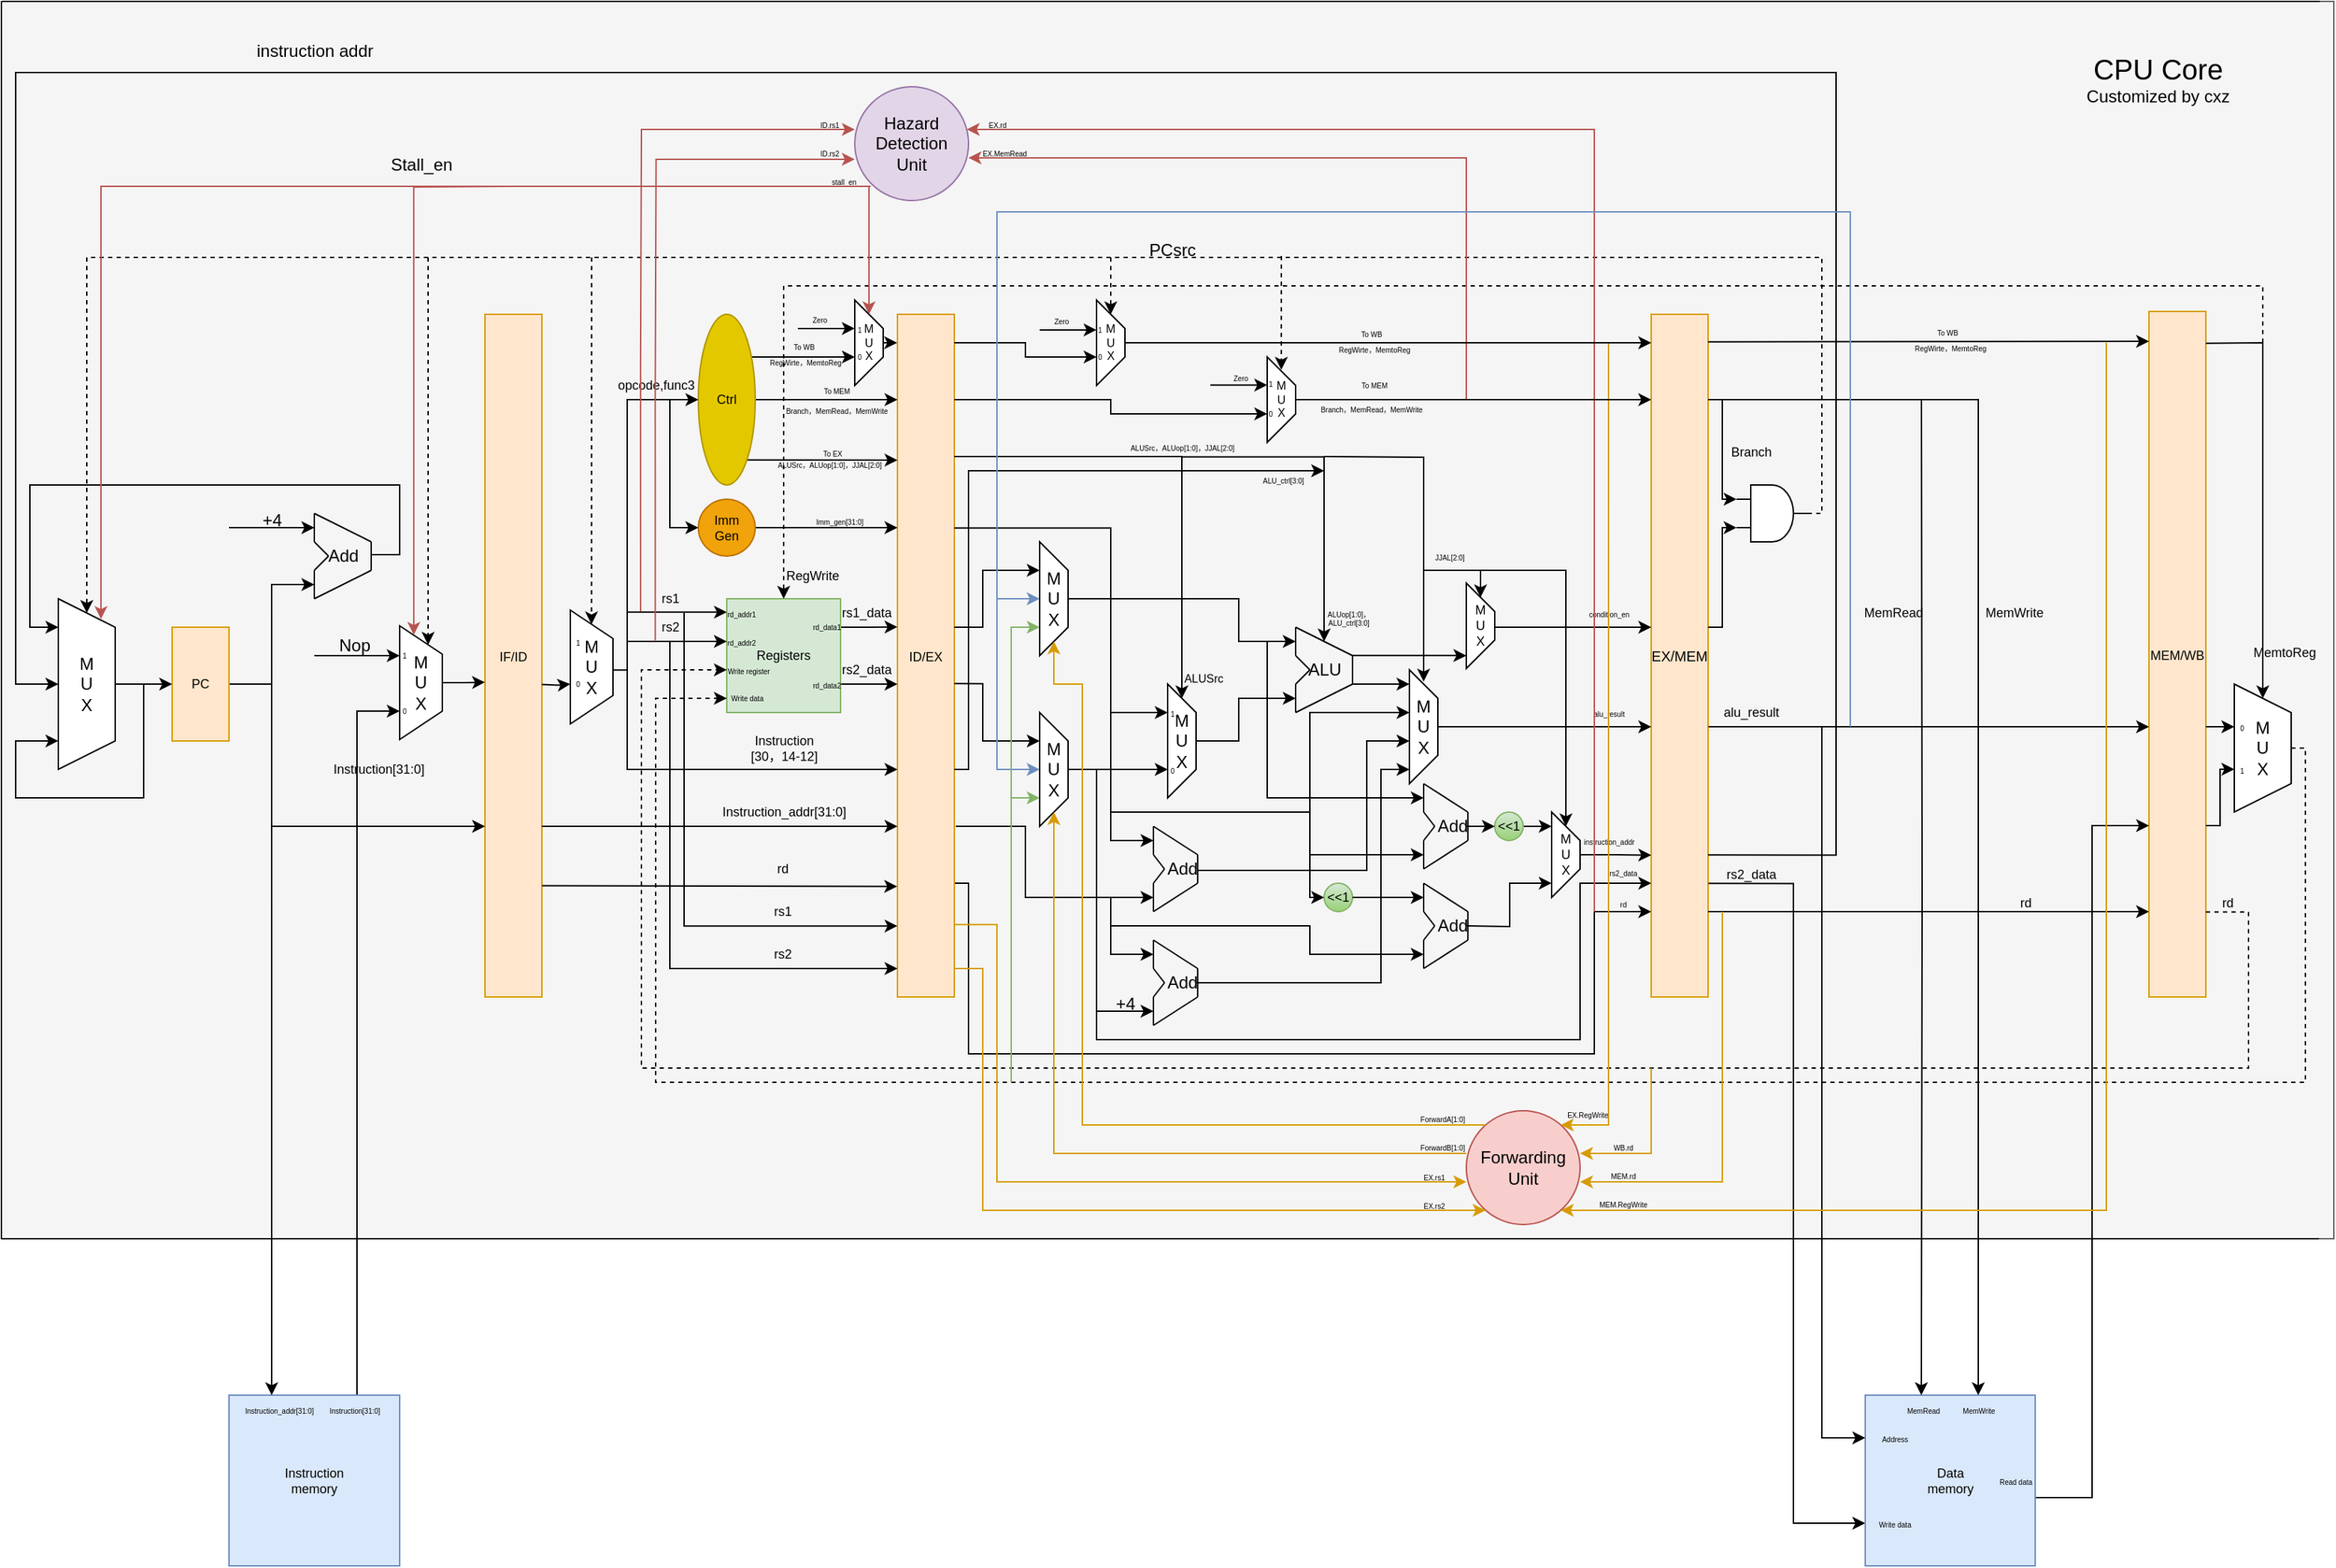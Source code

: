 <mxfile scale="10" border="0">
    <diagram id="ZvcAvkWLLmfM1F0zynMo" name="第 1 页">
        <mxGraphModel dx="1605" dy="1135" grid="1" gridSize="10" guides="1" tooltips="1" connect="1" arrows="1" fold="1" page="1" pageScale="1" pageWidth="827" pageHeight="1169" background="#ffffff" math="0" shadow="0">
            <root>
                <mxCell id="0"/>
                <mxCell id="1" parent="0"/>
                <mxCell id="313" value="" style="group;fillColor=#f5f5f5;fontColor=#333333;strokeColor=#666666;" parent="1" vertex="1" connectable="0">
                    <mxGeometry x="10" y="20" width="1640" height="870" as="geometry"/>
                </mxCell>
                <mxCell id="309" value="" style="endArrow=none;html=1;rounded=0;fontSize=12;" parent="313" edge="1">
                    <mxGeometry width="50" height="50" relative="1" as="geometry">
                        <mxPoint y="870" as="sourcePoint"/>
                        <mxPoint as="targetPoint"/>
                    </mxGeometry>
                </mxCell>
                <mxCell id="310" value="" style="endArrow=none;html=1;rounded=0;fontSize=12;" parent="313" edge="1">
                    <mxGeometry width="50" height="50" relative="1" as="geometry">
                        <mxPoint x="1629.411" y="870" as="sourcePoint"/>
                        <mxPoint y="870" as="targetPoint"/>
                    </mxGeometry>
                </mxCell>
                <mxCell id="311" value="" style="endArrow=none;html=1;rounded=0;fontSize=12;" parent="313" edge="1">
                    <mxGeometry width="50" height="50" relative="1" as="geometry">
                        <mxPoint x="1630.067" as="sourcePoint"/>
                        <mxPoint x="0.656" as="targetPoint"/>
                    </mxGeometry>
                </mxCell>
                <mxCell id="314" value="&lt;font style=&quot;&quot;&gt;&lt;span style=&quot;font-size: 20px;&quot;&gt;CPU Core&lt;/span&gt;&lt;br&gt;&lt;font style=&quot;font-size: 12px;&quot;&gt;Customized by cxz&lt;/font&gt;&lt;br&gt;&lt;/font&gt;" style="text;html=1;align=center;verticalAlign=middle;resizable=0;points=[];autosize=1;strokeColor=none;fillColor=none;fontSize=12;" parent="313" vertex="1">
                    <mxGeometry x="1456.121" y="30" width="120" height="50" as="geometry"/>
                </mxCell>
                <mxCell id="315" value="&lt;font style=&quot;font-size: 5px;&quot;&gt;WB.rd&lt;/font&gt;" style="text;html=1;align=center;verticalAlign=middle;resizable=0;points=[];autosize=1;strokeColor=none;fillColor=none;fontSize=9;" parent="313" vertex="1">
                    <mxGeometry x="1120" y="795" width="40" height="20" as="geometry"/>
                </mxCell>
                <mxCell id="316" value="&lt;font style=&quot;font-size: 5px;&quot;&gt;MEM.rd&lt;/font&gt;" style="text;html=1;align=center;verticalAlign=middle;resizable=0;points=[];autosize=1;strokeColor=none;fillColor=none;fontSize=9;" parent="313" vertex="1">
                    <mxGeometry x="1120" y="815" width="40" height="20" as="geometry"/>
                </mxCell>
                <mxCell id="319" value="&lt;font style=&quot;font-size: 5px;&quot;&gt;EX.RegWrite&lt;/font&gt;" style="text;html=1;align=center;verticalAlign=middle;resizable=0;points=[];autosize=1;strokeColor=none;fillColor=none;fontSize=5;" parent="313" vertex="1">
                    <mxGeometry x="1090" y="772" width="50" height="20" as="geometry"/>
                </mxCell>
                <mxCell id="320" value="&lt;span style=&quot;font-size: 5px;&quot;&gt;EX.rs1&lt;/span&gt;" style="text;html=1;align=center;verticalAlign=middle;resizable=0;points=[];autosize=1;strokeColor=none;fillColor=none;fontSize=5;" parent="313" vertex="1">
                    <mxGeometry x="987" y="816" width="40" height="20" as="geometry"/>
                </mxCell>
                <mxCell id="321" value="&lt;span style=&quot;font-size: 5px;&quot;&gt;EX.rs2&lt;/span&gt;" style="text;html=1;align=center;verticalAlign=middle;resizable=0;points=[];autosize=1;strokeColor=none;fillColor=none;fontSize=5;" parent="313" vertex="1">
                    <mxGeometry x="987" y="836" width="40" height="20" as="geometry"/>
                </mxCell>
                <mxCell id="322" value="&lt;span style=&quot;font-size: 5px;&quot;&gt;ForwardA[1:0]&lt;/span&gt;" style="text;html=1;align=center;verticalAlign=middle;resizable=0;points=[];autosize=1;strokeColor=none;fillColor=none;fontSize=5;" parent="313" vertex="1">
                    <mxGeometry x="988" y="775" width="50" height="20" as="geometry"/>
                </mxCell>
                <mxCell id="323" value="&lt;span style=&quot;font-size: 5px;&quot;&gt;ForwardB[1:0]&lt;/span&gt;" style="text;html=1;align=center;verticalAlign=middle;resizable=0;points=[];autosize=1;strokeColor=none;fillColor=none;fontSize=5;" parent="313" vertex="1">
                    <mxGeometry x="988" y="795" width="50" height="20" as="geometry"/>
                </mxCell>
                <mxCell id="324" value="&lt;span style=&quot;font-size: 5px;&quot;&gt;EX.rd&lt;/span&gt;" style="text;html=1;align=center;verticalAlign=middle;resizable=0;points=[];autosize=1;strokeColor=none;fillColor=none;fontSize=5;" parent="313" vertex="1">
                    <mxGeometry x="680" y="76" width="40" height="20" as="geometry"/>
                </mxCell>
                <mxCell id="325" value="&lt;span style=&quot;font-size: 5px;&quot;&gt;EX.MemRead&lt;/span&gt;" style="text;html=1;align=center;verticalAlign=middle;resizable=0;points=[];autosize=1;strokeColor=none;fillColor=none;fontSize=5;" parent="313" vertex="1">
                    <mxGeometry x="680" y="96" width="50" height="20" as="geometry"/>
                </mxCell>
                <mxCell id="326" value="&lt;span style=&quot;font-size: 5px;&quot;&gt;ID.rs1&lt;/span&gt;" style="text;html=1;align=center;verticalAlign=middle;resizable=0;points=[];autosize=1;strokeColor=none;fillColor=none;fontSize=5;" parent="313" vertex="1">
                    <mxGeometry x="562" y="76" width="40" height="20" as="geometry"/>
                </mxCell>
                <mxCell id="327" value="ID.rs2" style="text;html=1;align=center;verticalAlign=middle;resizable=0;points=[];autosize=1;strokeColor=none;fillColor=none;fontSize=5;" parent="313" vertex="1">
                    <mxGeometry x="562" y="96" width="40" height="20" as="geometry"/>
                </mxCell>
                <mxCell id="328" value="stall_en" style="text;html=1;align=center;verticalAlign=middle;resizable=0;points=[];autosize=1;strokeColor=none;fillColor=none;fontSize=5;" parent="313" vertex="1">
                    <mxGeometry x="572" y="116" width="40" height="20" as="geometry"/>
                </mxCell>
                <mxCell id="197" value="&lt;font style=&quot;font-size: 5px;&quot;&gt;To MEM&lt;/font&gt;" style="text;html=1;align=center;verticalAlign=middle;resizable=0;points=[];autosize=1;strokeColor=none;fillColor=none;fontSize=9;" parent="313" vertex="1">
                    <mxGeometry x="945" y="259" width="40" height="20" as="geometry"/>
                </mxCell>
                <mxCell id="198" value="&lt;font style=&quot;font-size: 5px;&quot;&gt;Branch，MemRead，MemWrite&lt;/font&gt;" style="text;html=1;align=center;verticalAlign=middle;resizable=0;points=[];autosize=1;strokeColor=none;fillColor=none;fontSize=9;" parent="313" vertex="1">
                    <mxGeometry x="913" y="276" width="100" height="20" as="geometry"/>
                </mxCell>
                <mxCell id="195" value="&lt;font style=&quot;font-size: 5px;&quot;&gt;RegWirte，MemtoReg&lt;/font&gt;" style="text;html=1;align=center;verticalAlign=middle;resizable=0;points=[];autosize=1;strokeColor=none;fillColor=none;fontSize=9;" parent="313" vertex="1">
                    <mxGeometry x="930" y="234" width="70" height="20" as="geometry"/>
                </mxCell>
                <mxCell id="194" value="&lt;font style=&quot;font-size: 5px;&quot;&gt;To WB&lt;/font&gt;" style="text;html=1;align=center;verticalAlign=middle;resizable=0;points=[];autosize=1;strokeColor=none;fillColor=none;fontSize=9;" parent="313" vertex="1">
                    <mxGeometry x="943" y="223" width="40" height="20" as="geometry"/>
                </mxCell>
                <mxCell id="329" value="M&lt;br style=&quot;font-size: 8px;&quot;&gt;U&lt;br style=&quot;font-size: 8px;&quot;&gt;X" style="shape=trapezoid;perimeter=trapezoidPerimeter;whiteSpace=wrap;html=1;fixedSize=1;direction=south;fontSize=8;" vertex="1" parent="313">
                    <mxGeometry x="770" y="210" width="20" height="60" as="geometry"/>
                </mxCell>
                <mxCell id="331" value="&lt;font style=&quot;font-size: 5px;&quot;&gt;0&lt;/font&gt;" style="text;html=1;align=center;verticalAlign=middle;resizable=0;points=[];autosize=1;strokeColor=none;fillColor=none;fontSize=8;" vertex="1" parent="313">
                    <mxGeometry x="757" y="239" width="30" height="20" as="geometry"/>
                </mxCell>
                <mxCell id="330" value="&lt;font style=&quot;font-size: 5px;&quot;&gt;1&lt;/font&gt;" style="text;html=1;align=center;verticalAlign=middle;resizable=0;points=[];autosize=1;strokeColor=none;fillColor=none;fontSize=8;" vertex="1" parent="313">
                    <mxGeometry x="757" y="220" width="30" height="20" as="geometry"/>
                </mxCell>
                <mxCell id="337" value="" style="edgeStyle=none;orthogonalLoop=1;jettySize=auto;html=1;rounded=0;entryX=0.333;entryY=1;entryDx=0;entryDy=0;entryPerimeter=0;" edge="1" parent="313">
                    <mxGeometry width="100" relative="1" as="geometry">
                        <mxPoint x="730" y="231" as="sourcePoint"/>
                        <mxPoint x="770" y="230.98" as="targetPoint"/>
                        <Array as="points"/>
                    </mxGeometry>
                </mxCell>
                <mxCell id="338" value="Zero" style="text;html=1;align=center;verticalAlign=middle;resizable=0;points=[];autosize=1;strokeColor=none;fillColor=none;fontSize=5;" vertex="1" parent="313">
                    <mxGeometry x="730" y="214" width="30" height="20" as="geometry"/>
                </mxCell>
                <mxCell id="339" value="M&lt;br style=&quot;font-size: 8px;&quot;&gt;U&lt;br style=&quot;font-size: 8px;&quot;&gt;X" style="shape=trapezoid;perimeter=trapezoidPerimeter;whiteSpace=wrap;html=1;fixedSize=1;direction=south;fontSize=8;" vertex="1" parent="313">
                    <mxGeometry x="890" y="250" width="20" height="60" as="geometry"/>
                </mxCell>
                <mxCell id="341" value="&lt;font style=&quot;font-size: 5px;&quot;&gt;0&lt;/font&gt;" style="text;html=1;align=center;verticalAlign=middle;resizable=0;points=[];autosize=1;strokeColor=none;fillColor=none;fontSize=8;" vertex="1" parent="313">
                    <mxGeometry x="877" y="279" width="30" height="20" as="geometry"/>
                </mxCell>
                <mxCell id="342" value="&lt;font style=&quot;font-size: 5px;&quot;&gt;1&lt;/font&gt;" style="text;html=1;align=center;verticalAlign=middle;resizable=0;points=[];autosize=1;strokeColor=none;fillColor=none;fontSize=8;" vertex="1" parent="313">
                    <mxGeometry x="877" y="258" width="30" height="20" as="geometry"/>
                </mxCell>
                <mxCell id="343" value="" style="edgeStyle=none;orthogonalLoop=1;jettySize=auto;html=1;rounded=0;entryX=0.333;entryY=1;entryDx=0;entryDy=0;entryPerimeter=0;" edge="1" parent="313">
                    <mxGeometry width="100" relative="1" as="geometry">
                        <mxPoint x="850.0" y="269.74" as="sourcePoint"/>
                        <mxPoint x="890.0" y="269.72" as="targetPoint"/>
                        <Array as="points"/>
                    </mxGeometry>
                </mxCell>
                <mxCell id="344" value="Zero" style="text;html=1;align=center;verticalAlign=middle;resizable=0;points=[];autosize=1;strokeColor=none;fillColor=none;fontSize=5;" vertex="1" parent="313">
                    <mxGeometry x="856" y="254" width="30" height="20" as="geometry"/>
                </mxCell>
                <mxCell id="346" style="edgeStyle=orthogonalEdgeStyle;rounded=0;html=1;fontSize=5;dashed=1;" edge="1" parent="313">
                    <mxGeometry relative="1" as="geometry">
                        <mxPoint x="780" y="220" as="targetPoint"/>
                        <mxPoint x="780" y="180" as="sourcePoint"/>
                        <Array as="points">
                            <mxPoint x="779.32" y="209"/>
                            <mxPoint x="779.32" y="209"/>
                        </Array>
                    </mxGeometry>
                </mxCell>
                <mxCell id="347" style="edgeStyle=orthogonalEdgeStyle;rounded=0;html=1;fontSize=5;dashed=1;" edge="1" parent="313">
                    <mxGeometry relative="1" as="geometry">
                        <mxPoint x="899.94" y="259" as="targetPoint"/>
                        <mxPoint x="899.94" y="179" as="sourcePoint"/>
                        <Array as="points">
                            <mxPoint x="900.11" y="230"/>
                            <mxPoint x="900.11" y="230"/>
                        </Array>
                    </mxGeometry>
                </mxCell>
                <mxCell id="2" value="&lt;font style=&quot;font-size: 9px;&quot;&gt;IF/ID&lt;/font&gt;" style="rounded=0;whiteSpace=wrap;html=1;fillColor=#ffe6cc;strokeColor=#d79b00;" parent="1" vertex="1">
                    <mxGeometry x="350.01" y="240" width="40" height="480" as="geometry"/>
                </mxCell>
                <mxCell id="3" value="&lt;font style=&quot;font-size: 9px;&quot;&gt;ID/EX&lt;/font&gt;" style="rounded=0;whiteSpace=wrap;html=1;fillColor=#ffe6cc;strokeColor=#d79b00;" parent="1" vertex="1">
                    <mxGeometry x="640.01" y="240" width="40" height="480" as="geometry"/>
                </mxCell>
                <mxCell id="4" value="&lt;font style=&quot;font-size: 10px;&quot;&gt;EX/MEM&lt;/font&gt;" style="rounded=0;whiteSpace=wrap;html=1;fillColor=#ffe6cc;strokeColor=#d79b00;" parent="1" vertex="1">
                    <mxGeometry x="1170.01" y="240" width="40" height="480" as="geometry"/>
                </mxCell>
                <mxCell id="5" value="&lt;font style=&quot;font-size: 9px;&quot;&gt;MEM/WB&lt;/font&gt;" style="rounded=0;whiteSpace=wrap;html=1;fillColor=#ffe6cc;strokeColor=#d79b00;" parent="1" vertex="1">
                    <mxGeometry x="1520.01" y="238" width="40" height="482" as="geometry"/>
                </mxCell>
                <mxCell id="27" style="edgeStyle=orthogonalEdgeStyle;rounded=0;html=1;exitX=0.75;exitY=0;exitDx=0;exitDy=0;" parent="1" source="6" edge="1">
                    <mxGeometry relative="1" as="geometry">
                        <Array as="points">
                            <mxPoint x="260.01" y="519"/>
                            <mxPoint x="290.01" y="519"/>
                        </Array>
                        <mxPoint x="290.01" y="519" as="targetPoint"/>
                    </mxGeometry>
                </mxCell>
                <mxCell id="6" value="Instruction&lt;br&gt;memory" style="rounded=0;whiteSpace=wrap;html=1;fontSize=9;fillColor=#dae8fc;strokeColor=#6c8ebf;" parent="1" vertex="1">
                    <mxGeometry x="170.01" y="1000" width="120" height="120" as="geometry"/>
                </mxCell>
                <mxCell id="21" style="edgeStyle=orthogonalEdgeStyle;html=1;exitX=1;exitY=0.5;exitDx=0;exitDy=0;entryX=0.25;entryY=0;entryDx=0;entryDy=0;rounded=0;" parent="1" source="7" target="6" edge="1">
                    <mxGeometry relative="1" as="geometry"/>
                </mxCell>
                <mxCell id="7" value="PC" style="rounded=0;whiteSpace=wrap;html=1;fontSize=9;fillColor=#ffe6cc;strokeColor=#d79b00;" parent="1" vertex="1">
                    <mxGeometry x="130.01" y="460" width="40" height="80" as="geometry"/>
                </mxCell>
                <mxCell id="35" style="edgeStyle=orthogonalEdgeStyle;rounded=0;html=1;exitX=1;exitY=0.25;exitDx=0;exitDy=0;entryX=0;entryY=0.458;entryDx=0;entryDy=0;entryPerimeter=0;fontSize=9;" parent="1" source="8" target="3" edge="1">
                    <mxGeometry relative="1" as="geometry"/>
                </mxCell>
                <mxCell id="36" style="edgeStyle=orthogonalEdgeStyle;rounded=0;html=1;exitX=1;exitY=0.75;exitDx=0;exitDy=0;fontSize=9;" parent="1" source="8" edge="1">
                    <mxGeometry relative="1" as="geometry">
                        <mxPoint x="640.01" y="500" as="targetPoint"/>
                    </mxGeometry>
                </mxCell>
                <mxCell id="8" value="Registers" style="rounded=0;whiteSpace=wrap;html=1;fontSize=9;fillColor=#d5e8d4;strokeColor=#82b366;" parent="1" vertex="1">
                    <mxGeometry x="520.01" y="440" width="80" height="80" as="geometry"/>
                </mxCell>
                <mxCell id="59" style="edgeStyle=elbowEdgeStyle;rounded=0;elbow=vertical;html=1;exitX=1;exitY=0.5;exitDx=0;exitDy=0;fontSize=5;" parent="1" source="9" target="3" edge="1">
                    <mxGeometry relative="1" as="geometry">
                        <mxPoint x="630.01" y="390" as="targetPoint"/>
                    </mxGeometry>
                </mxCell>
                <mxCell id="9" value="Imm&lt;br&gt;Gen" style="ellipse;whiteSpace=wrap;html=1;fontSize=9;fillColor=#f0a30a;fontColor=#000000;strokeColor=#BD7000;" parent="1" vertex="1">
                    <mxGeometry x="500.01" y="370" width="40" height="40" as="geometry"/>
                </mxCell>
                <mxCell id="11" style="edgeStyle=none;html=1;exitX=0.5;exitY=0;exitDx=0;exitDy=0;entryX=0;entryY=0.5;entryDx=0;entryDy=0;" parent="1" source="10" target="7" edge="1">
                    <mxGeometry relative="1" as="geometry"/>
                </mxCell>
                <mxCell id="10" value="M&lt;br&gt;U&lt;br&gt;X" style="shape=trapezoid;perimeter=trapezoidPerimeter;whiteSpace=wrap;html=1;fixedSize=1;direction=south;" parent="1" vertex="1">
                    <mxGeometry x="50.01" y="440" width="40" height="120" as="geometry"/>
                </mxCell>
                <mxCell id="20" value="" style="group" parent="1" vertex="1" connectable="0">
                    <mxGeometry x="230.01" y="380" width="45" height="60" as="geometry"/>
                </mxCell>
                <mxCell id="13" value="" style="endArrow=none;html=1;" parent="20" edge="1">
                    <mxGeometry width="50" height="50" relative="1" as="geometry">
                        <mxPoint y="20" as="sourcePoint"/>
                        <mxPoint as="targetPoint"/>
                    </mxGeometry>
                </mxCell>
                <mxCell id="14" value="" style="endArrow=none;html=1;" parent="20" edge="1">
                    <mxGeometry width="50" height="50" relative="1" as="geometry">
                        <mxPoint x="40" y="40" as="sourcePoint"/>
                        <mxPoint x="40" y="20" as="targetPoint"/>
                    </mxGeometry>
                </mxCell>
                <mxCell id="15" value="" style="endArrow=none;html=1;" parent="20" edge="1">
                    <mxGeometry width="50" height="50" relative="1" as="geometry">
                        <mxPoint x="40" y="20" as="sourcePoint"/>
                        <mxPoint as="targetPoint"/>
                    </mxGeometry>
                </mxCell>
                <mxCell id="16" value="" style="endArrow=none;html=1;" parent="20" edge="1">
                    <mxGeometry width="50" height="50" relative="1" as="geometry">
                        <mxPoint x="40" y="40" as="sourcePoint"/>
                        <mxPoint y="60" as="targetPoint"/>
                    </mxGeometry>
                </mxCell>
                <mxCell id="17" value="" style="endArrow=none;html=1;" parent="20" edge="1">
                    <mxGeometry width="50" height="50" relative="1" as="geometry">
                        <mxPoint y="60" as="sourcePoint"/>
                        <mxPoint y="40" as="targetPoint"/>
                    </mxGeometry>
                </mxCell>
                <mxCell id="18" value="" style="endArrow=none;html=1;" parent="20" edge="1">
                    <mxGeometry width="50" height="50" relative="1" as="geometry">
                        <mxPoint y="40" as="sourcePoint"/>
                        <mxPoint x="10" y="30" as="targetPoint"/>
                    </mxGeometry>
                </mxCell>
                <mxCell id="19" value="" style="endArrow=none;html=1;" parent="20" edge="1">
                    <mxGeometry width="50" height="50" relative="1" as="geometry">
                        <mxPoint x="10" y="30" as="sourcePoint"/>
                        <mxPoint y="20" as="targetPoint"/>
                    </mxGeometry>
                </mxCell>
                <mxCell id="23" value="Add" style="text;html=1;align=center;verticalAlign=middle;resizable=0;points=[];autosize=1;strokeColor=none;fillColor=none;" parent="20" vertex="1">
                    <mxGeometry y="15" width="40" height="30" as="geometry"/>
                </mxCell>
                <mxCell id="24" style="edgeStyle=orthogonalEdgeStyle;html=1;exitX=0.5;exitY=0;exitDx=0;exitDy=0;rounded=0;" parent="1" edge="1">
                    <mxGeometry relative="1" as="geometry">
                        <mxPoint x="200.01" y="499.86" as="sourcePoint"/>
                        <mxPoint x="230.01" y="430" as="targetPoint"/>
                        <Array as="points">
                            <mxPoint x="200.01" y="430"/>
                        </Array>
                    </mxGeometry>
                </mxCell>
                <mxCell id="25" value="" style="edgeStyle=none;orthogonalLoop=1;jettySize=auto;html=1;rounded=0;" parent="1" edge="1">
                    <mxGeometry width="100" relative="1" as="geometry">
                        <mxPoint x="170.01" y="390" as="sourcePoint"/>
                        <mxPoint x="230.01" y="390" as="targetPoint"/>
                        <Array as="points"/>
                    </mxGeometry>
                </mxCell>
                <mxCell id="26" value="+4" style="text;html=1;align=center;verticalAlign=middle;resizable=0;points=[];autosize=1;strokeColor=none;fillColor=none;" parent="1" vertex="1">
                    <mxGeometry x="180.01" y="370" width="40" height="30" as="geometry"/>
                </mxCell>
                <mxCell id="28" style="edgeStyle=orthogonalEdgeStyle;rounded=0;html=1;exitX=1.015;exitY=0.467;exitDx=0;exitDy=0;exitPerimeter=0;entryX=0.167;entryY=1;entryDx=0;entryDy=0;entryPerimeter=0;" parent="1" source="23" target="10" edge="1">
                    <mxGeometry relative="1" as="geometry">
                        <mxPoint x="280.01" y="440.0" as="sourcePoint"/>
                        <mxPoint x="20.01" y="460" as="targetPoint"/>
                        <Array as="points">
                            <mxPoint x="290" y="409"/>
                            <mxPoint x="290" y="360"/>
                            <mxPoint x="30" y="360"/>
                            <mxPoint x="30" y="460"/>
                        </Array>
                    </mxGeometry>
                </mxCell>
                <mxCell id="29" style="edgeStyle=orthogonalEdgeStyle;rounded=0;html=1;exitX=0.526;exitY=-0.004;exitDx=0;exitDy=0;exitPerimeter=0;" parent="1" source="292" edge="1">
                    <mxGeometry relative="1" as="geometry">
                        <mxPoint x="440.01" y="500" as="sourcePoint"/>
                        <mxPoint x="640.01" y="560" as="targetPoint"/>
                        <Array as="points">
                            <mxPoint x="440.01" y="490"/>
                            <mxPoint x="450.01" y="490"/>
                            <mxPoint x="450.01" y="560"/>
                        </Array>
                    </mxGeometry>
                </mxCell>
                <mxCell id="30" value="" style="endArrow=classic;html=1;rounded=0;edgeStyle=orthogonalEdgeStyle;entryX=0.001;entryY=0.118;entryDx=0;entryDy=0;entryPerimeter=0;" parent="1" target="8" edge="1">
                    <mxGeometry width="50" height="50" relative="1" as="geometry">
                        <mxPoint x="450.01" y="500" as="sourcePoint"/>
                        <mxPoint x="510.01" y="450" as="targetPoint"/>
                        <Array as="points">
                            <mxPoint x="450.01" y="500"/>
                            <mxPoint x="450.01" y="449"/>
                        </Array>
                    </mxGeometry>
                </mxCell>
                <mxCell id="31" value="" style="endArrow=classic;html=1;rounded=0;edgeStyle=orthogonalEdgeStyle;" parent="1" edge="1">
                    <mxGeometry width="50" height="50" relative="1" as="geometry">
                        <mxPoint x="450.01" y="470" as="sourcePoint"/>
                        <mxPoint x="520.01" y="470" as="targetPoint"/>
                        <Array as="points"/>
                    </mxGeometry>
                </mxCell>
                <mxCell id="32" value="rs1" style="text;html=1;align=center;verticalAlign=middle;resizable=0;points=[];autosize=1;strokeColor=none;fillColor=none;fontSize=9;" parent="1" vertex="1">
                    <mxGeometry x="460.01" y="430" width="40" height="20" as="geometry"/>
                </mxCell>
                <mxCell id="33" value="rs2" style="text;html=1;align=center;verticalAlign=middle;resizable=0;points=[];autosize=1;strokeColor=none;fillColor=none;fontSize=9;" parent="1" vertex="1">
                    <mxGeometry x="460.01" y="450" width="40" height="20" as="geometry"/>
                </mxCell>
                <mxCell id="50" style="edgeStyle=elbowEdgeStyle;rounded=0;elbow=vertical;html=1;exitX=1;exitY=1;exitDx=0;exitDy=0;fontSize=9;" parent="1" source="34" target="3" edge="1">
                    <mxGeometry relative="1" as="geometry"/>
                </mxCell>
                <mxCell id="51" style="edgeStyle=elbowEdgeStyle;rounded=0;elbow=vertical;html=1;exitX=1;exitY=0;exitDx=0;exitDy=0;fontSize=9;" parent="1" source="34" edge="1">
                    <mxGeometry relative="1" as="geometry">
                        <mxPoint x="610.01" y="270" as="targetPoint"/>
                        <Array as="points">
                            <mxPoint x="590.01" y="270"/>
                        </Array>
                    </mxGeometry>
                </mxCell>
                <mxCell id="52" style="edgeStyle=elbowEdgeStyle;rounded=0;elbow=vertical;html=1;exitX=1;exitY=0.5;exitDx=0;exitDy=0;entryX=0;entryY=0.125;entryDx=0;entryDy=0;entryPerimeter=0;fontSize=9;" parent="1" source="34" target="3" edge="1">
                    <mxGeometry relative="1" as="geometry"/>
                </mxCell>
                <mxCell id="34" value="Ctrl" style="ellipse;whiteSpace=wrap;html=1;fontSize=9;fillColor=#e3c800;fontColor=#000000;strokeColor=#B09500;" parent="1" vertex="1">
                    <mxGeometry x="500.01" y="240" width="40" height="120" as="geometry"/>
                </mxCell>
                <mxCell id="38" value="rs1_data" style="text;html=1;align=center;verticalAlign=middle;resizable=0;points=[];autosize=1;strokeColor=none;fillColor=none;fontSize=9;" parent="1" vertex="1">
                    <mxGeometry x="588.01" y="440" width="60" height="20" as="geometry"/>
                </mxCell>
                <mxCell id="39" value="rs2_data" style="text;html=1;align=center;verticalAlign=middle;resizable=0;points=[];autosize=1;strokeColor=none;fillColor=none;fontSize=9;" parent="1" vertex="1">
                    <mxGeometry x="588.01" y="480" width="60" height="20" as="geometry"/>
                </mxCell>
                <mxCell id="40" value="rd_addr1" style="text;html=1;align=center;verticalAlign=middle;resizable=0;points=[];autosize=1;strokeColor=none;fillColor=none;fontSize=5;" parent="1" vertex="1">
                    <mxGeometry x="510.01" y="440" width="40" height="20" as="geometry"/>
                </mxCell>
                <mxCell id="42" value="rd_addr2" style="text;html=1;align=center;verticalAlign=middle;resizable=0;points=[];autosize=1;strokeColor=none;fillColor=none;fontSize=5;" parent="1" vertex="1">
                    <mxGeometry x="510.01" y="460" width="40" height="20" as="geometry"/>
                </mxCell>
                <mxCell id="44" value="rd_data1" style="text;html=1;align=center;verticalAlign=middle;resizable=0;points=[];autosize=1;strokeColor=none;fillColor=none;fontSize=5;" parent="1" vertex="1">
                    <mxGeometry x="570.01" y="449" width="40" height="20" as="geometry"/>
                </mxCell>
                <mxCell id="45" value="rd_data2" style="text;html=1;align=center;verticalAlign=middle;resizable=0;points=[];autosize=1;strokeColor=none;fillColor=none;fontSize=5;" parent="1" vertex="1">
                    <mxGeometry x="570.01" y="490" width="40" height="20" as="geometry"/>
                </mxCell>
                <mxCell id="46" value="" style="endArrow=classic;html=1;rounded=0;edgeStyle=orthogonalEdgeStyle;entryX=0;entryY=0.5;entryDx=0;entryDy=0;" parent="1" target="34" edge="1">
                    <mxGeometry width="50" height="50" relative="1" as="geometry">
                        <mxPoint x="450.01" y="450" as="sourcePoint"/>
                        <mxPoint x="460.01" y="280" as="targetPoint"/>
                        <Array as="points">
                            <mxPoint x="450.01" y="449"/>
                            <mxPoint x="450.01" y="300"/>
                        </Array>
                    </mxGeometry>
                </mxCell>
                <mxCell id="47" value="&lt;font style=&quot;font-size: 9px;&quot;&gt;opcode,func3&lt;/font&gt;" style="text;html=1;align=center;verticalAlign=middle;resizable=0;points=[];autosize=1;strokeColor=none;fillColor=none;fontSize=5;" parent="1" vertex="1">
                    <mxGeometry x="430.01" y="280" width="80" height="20" as="geometry"/>
                </mxCell>
                <mxCell id="48" value="" style="endArrow=classic;html=1;rounded=0;edgeStyle=orthogonalEdgeStyle;entryX=0;entryY=0.5;entryDx=0;entryDy=0;" parent="1" target="9" edge="1">
                    <mxGeometry width="50" height="50" relative="1" as="geometry">
                        <mxPoint x="480.01" y="300" as="sourcePoint"/>
                        <mxPoint x="530.01" y="310" as="targetPoint"/>
                        <Array as="points">
                            <mxPoint x="480.01" y="300"/>
                            <mxPoint x="480.01" y="390"/>
                        </Array>
                    </mxGeometry>
                </mxCell>
                <mxCell id="53" value="&lt;font style=&quot;font-size: 5px;&quot;&gt;To WB&lt;/font&gt;" style="text;html=1;align=center;verticalAlign=middle;resizable=0;points=[];autosize=1;strokeColor=none;fillColor=none;fontSize=9;" parent="1" vertex="1">
                    <mxGeometry x="554.01" y="252" width="40" height="20" as="geometry"/>
                </mxCell>
                <mxCell id="54" value="&lt;font style=&quot;font-size: 5px;&quot;&gt;To MEM&lt;/font&gt;" style="text;html=1;align=center;verticalAlign=middle;resizable=0;points=[];autosize=1;strokeColor=none;fillColor=none;fontSize=9;" parent="1" vertex="1">
                    <mxGeometry x="577.01" y="283" width="40" height="20" as="geometry"/>
                </mxCell>
                <mxCell id="55" value="&lt;font style=&quot;font-size: 5px;&quot;&gt;To EX&lt;/font&gt;" style="text;html=1;align=center;verticalAlign=middle;resizable=0;points=[];autosize=1;strokeColor=none;fillColor=none;fontSize=9;" parent="1" vertex="1">
                    <mxGeometry x="574.01" y="327" width="40" height="20" as="geometry"/>
                </mxCell>
                <mxCell id="56" value="&lt;font style=&quot;font-size: 5px;&quot;&gt;ALUSrc，ALUop[1:0]，JJAL[2:0]&lt;/font&gt;" style="text;html=1;align=center;verticalAlign=middle;resizable=0;points=[];autosize=1;strokeColor=none;fillColor=none;fontSize=9;" parent="1" vertex="1">
                    <mxGeometry x="542.01" y="335" width="100" height="20" as="geometry"/>
                </mxCell>
                <mxCell id="57" value="&lt;font style=&quot;font-size: 5px;&quot;&gt;Branch，MemRead，MemWrite&lt;/font&gt;" style="text;html=1;align=center;verticalAlign=middle;resizable=0;points=[];autosize=1;strokeColor=none;fillColor=none;fontSize=9;" parent="1" vertex="1">
                    <mxGeometry x="547.01" y="297" width="100" height="20" as="geometry"/>
                </mxCell>
                <mxCell id="58" value="&lt;font style=&quot;font-size: 5px;&quot;&gt;RegWirte，MemtoReg&lt;/font&gt;" style="text;html=1;align=center;verticalAlign=middle;resizable=0;points=[];autosize=1;strokeColor=none;fillColor=none;fontSize=9;" parent="1" vertex="1">
                    <mxGeometry x="540.01" y="263" width="70" height="20" as="geometry"/>
                </mxCell>
                <mxCell id="60" value="Imm_gen[31:0]" style="text;html=1;align=center;verticalAlign=middle;resizable=0;points=[];autosize=1;strokeColor=none;fillColor=none;fontSize=5;" parent="1" vertex="1">
                    <mxGeometry x="569.01" y="375" width="60" height="20" as="geometry"/>
                </mxCell>
                <mxCell id="61" value="&lt;font style=&quot;font-size: 9px;&quot;&gt;Instruction[31:0]&lt;/font&gt;" style="text;html=1;align=center;verticalAlign=middle;resizable=0;points=[];autosize=1;strokeColor=none;fillColor=none;fontSize=5;" parent="1" vertex="1">
                    <mxGeometry x="230.01" y="550" width="90" height="20" as="geometry"/>
                </mxCell>
                <mxCell id="62" value="Instruction&lt;br&gt;[30，14-12]" style="text;html=1;align=center;verticalAlign=middle;resizable=0;points=[];autosize=1;strokeColor=none;fillColor=none;fontSize=9;" parent="1" vertex="1">
                    <mxGeometry x="525.01" y="525" width="70" height="40" as="geometry"/>
                </mxCell>
                <mxCell id="63" value="" style="endArrow=classic;html=1;rounded=0;edgeStyle=orthogonalEdgeStyle;entryX=0;entryY=0.75;entryDx=0;entryDy=0;exitX=1;exitY=0.75;exitDx=0;exitDy=0;" parent="1" source="2" target="3" edge="1">
                    <mxGeometry width="50" height="50" relative="1" as="geometry">
                        <mxPoint x="450.01" y="560" as="sourcePoint"/>
                        <mxPoint x="630.01" y="600" as="targetPoint"/>
                        <Array as="points"/>
                    </mxGeometry>
                </mxCell>
                <mxCell id="64" value="rd" style="text;html=1;align=center;verticalAlign=middle;resizable=0;points=[];autosize=1;strokeColor=none;fillColor=none;fontSize=9;" parent="1" vertex="1">
                    <mxGeometry x="544.01" y="620" width="30" height="20" as="geometry"/>
                </mxCell>
                <mxCell id="65" value="" style="edgeStyle=none;orthogonalLoop=1;jettySize=auto;html=1;rounded=0;fontSize=9;elbow=vertical;exitX=1.004;exitY=0.837;exitDx=0;exitDy=0;exitPerimeter=0;entryX=-0.005;entryY=0.838;entryDx=0;entryDy=0;entryPerimeter=0;" parent="1" source="2" target="3" edge="1">
                    <mxGeometry width="100" relative="1" as="geometry">
                        <mxPoint x="540.01" y="600" as="sourcePoint"/>
                        <mxPoint x="640.01" y="600" as="targetPoint"/>
                        <Array as="points"/>
                    </mxGeometry>
                </mxCell>
                <mxCell id="66" value="" style="edgeStyle=none;orthogonalLoop=1;jettySize=auto;html=1;rounded=0;fontSize=9;elbow=vertical;entryX=0;entryY=0.75;entryDx=0;entryDy=0;" parent="1" target="2" edge="1">
                    <mxGeometry width="100" relative="1" as="geometry">
                        <mxPoint x="200.01" y="600" as="sourcePoint"/>
                        <mxPoint x="330.01" y="600" as="targetPoint"/>
                        <Array as="points"/>
                    </mxGeometry>
                </mxCell>
                <mxCell id="67" value="&lt;font style=&quot;font-size: 9px;&quot;&gt;Instruction_addr[31:0]&lt;/font&gt;" style="text;html=1;align=center;verticalAlign=middle;resizable=0;points=[];autosize=1;strokeColor=none;fillColor=none;fontSize=5;" parent="1" vertex="1">
                    <mxGeometry x="505.01" y="580" width="110" height="20" as="geometry"/>
                </mxCell>
                <mxCell id="68" value="Instruction_addr[31:0]" style="text;html=1;align=center;verticalAlign=middle;resizable=0;points=[];autosize=1;strokeColor=none;fillColor=none;fontSize=5;" parent="1" vertex="1">
                    <mxGeometry x="170.01" y="1000" width="70" height="20" as="geometry"/>
                </mxCell>
                <mxCell id="69" value="Instruction[31:0]" style="text;html=1;align=center;verticalAlign=middle;resizable=0;points=[];autosize=1;strokeColor=none;fillColor=none;fontSize=5;" parent="1" vertex="1">
                    <mxGeometry x="228.01" y="1000" width="60" height="20" as="geometry"/>
                </mxCell>
                <mxCell id="87" style="edgeStyle=orthogonalEdgeStyle;rounded=0;html=1;exitX=0.5;exitY=0;exitDx=0;exitDy=0;fontSize=10;" parent="1" source="70" edge="1">
                    <mxGeometry relative="1" as="geometry">
                        <mxPoint x="920.01" y="470" as="targetPoint"/>
                        <Array as="points">
                            <mxPoint x="880.01" y="440"/>
                            <mxPoint x="880.01" y="470"/>
                            <mxPoint x="920.01" y="470"/>
                        </Array>
                    </mxGeometry>
                </mxCell>
                <mxCell id="70" value="M&lt;br&gt;U&lt;br&gt;X" style="shape=trapezoid;perimeter=trapezoidPerimeter;whiteSpace=wrap;html=1;fixedSize=1;direction=south;" parent="1" vertex="1">
                    <mxGeometry x="740.01" y="400" width="20" height="80" as="geometry"/>
                </mxCell>
                <mxCell id="85" style="edgeStyle=orthogonalEdgeStyle;rounded=0;html=1;exitX=0.5;exitY=0;exitDx=0;exitDy=0;entryX=0.75;entryY=1;entryDx=0;entryDy=0;fontSize=10;" parent="1" source="71" target="84" edge="1">
                    <mxGeometry relative="1" as="geometry"/>
                </mxCell>
                <mxCell id="71" value="M&lt;br&gt;U&lt;br&gt;X" style="shape=trapezoid;perimeter=trapezoidPerimeter;whiteSpace=wrap;html=1;fixedSize=1;direction=south;" parent="1" vertex="1">
                    <mxGeometry x="740.01" y="520" width="20" height="80" as="geometry"/>
                </mxCell>
                <mxCell id="72" value="" style="group;fillColor=none;" parent="1" vertex="1" connectable="0">
                    <mxGeometry x="920.01" y="460" width="45" height="60" as="geometry"/>
                </mxCell>
                <mxCell id="73" value="" style="endArrow=none;html=1;" parent="72" edge="1">
                    <mxGeometry width="50" height="50" relative="1" as="geometry">
                        <mxPoint y="20" as="sourcePoint"/>
                        <mxPoint as="targetPoint"/>
                    </mxGeometry>
                </mxCell>
                <mxCell id="74" value="" style="endArrow=none;html=1;" parent="72" edge="1">
                    <mxGeometry width="50" height="50" relative="1" as="geometry">
                        <mxPoint x="40" y="40" as="sourcePoint"/>
                        <mxPoint x="40" y="20" as="targetPoint"/>
                    </mxGeometry>
                </mxCell>
                <mxCell id="75" value="" style="endArrow=none;html=1;" parent="72" edge="1">
                    <mxGeometry width="50" height="50" relative="1" as="geometry">
                        <mxPoint x="40" y="20" as="sourcePoint"/>
                        <mxPoint as="targetPoint"/>
                    </mxGeometry>
                </mxCell>
                <mxCell id="76" value="" style="endArrow=none;html=1;" parent="72" edge="1">
                    <mxGeometry width="50" height="50" relative="1" as="geometry">
                        <mxPoint x="40" y="40" as="sourcePoint"/>
                        <mxPoint y="60" as="targetPoint"/>
                    </mxGeometry>
                </mxCell>
                <mxCell id="77" value="" style="endArrow=none;html=1;" parent="72" edge="1">
                    <mxGeometry width="50" height="50" relative="1" as="geometry">
                        <mxPoint y="60" as="sourcePoint"/>
                        <mxPoint y="40" as="targetPoint"/>
                    </mxGeometry>
                </mxCell>
                <mxCell id="78" value="" style="endArrow=none;html=1;" parent="72" edge="1">
                    <mxGeometry width="50" height="50" relative="1" as="geometry">
                        <mxPoint y="40" as="sourcePoint"/>
                        <mxPoint x="10" y="30" as="targetPoint"/>
                    </mxGeometry>
                </mxCell>
                <mxCell id="79" value="" style="endArrow=none;html=1;" parent="72" edge="1">
                    <mxGeometry width="50" height="50" relative="1" as="geometry">
                        <mxPoint x="10" y="30" as="sourcePoint"/>
                        <mxPoint y="20" as="targetPoint"/>
                    </mxGeometry>
                </mxCell>
                <mxCell id="80" value="ALU" style="text;html=1;align=center;verticalAlign=middle;resizable=0;points=[];autosize=1;strokeColor=none;fillColor=none;" parent="72" vertex="1">
                    <mxGeometry x="-5" y="15" width="50" height="30" as="geometry"/>
                </mxCell>
                <mxCell id="81" value="" style="edgeStyle=orthogonalEdgeStyle;orthogonalLoop=1;jettySize=auto;html=1;rounded=0;" parent="1" edge="1">
                    <mxGeometry width="100" relative="1" as="geometry">
                        <mxPoint x="680.01" y="499.67" as="sourcePoint"/>
                        <mxPoint x="740.01" y="540" as="targetPoint"/>
                        <Array as="points">
                            <mxPoint x="700.01" y="500"/>
                            <mxPoint x="700.01" y="540"/>
                        </Array>
                    </mxGeometry>
                </mxCell>
                <mxCell id="82" value="" style="edgeStyle=orthogonalEdgeStyle;orthogonalLoop=1;jettySize=auto;html=1;rounded=0;" parent="1" edge="1">
                    <mxGeometry width="100" relative="1" as="geometry">
                        <mxPoint x="680.01" y="460.0" as="sourcePoint"/>
                        <mxPoint x="740.01" y="420" as="targetPoint"/>
                        <Array as="points">
                            <mxPoint x="700.01" y="460"/>
                            <mxPoint x="700.01" y="420"/>
                        </Array>
                    </mxGeometry>
                </mxCell>
                <mxCell id="83" value="" style="edgeStyle=orthogonalEdgeStyle;orthogonalLoop=1;jettySize=auto;html=1;rounded=0;entryX=0;entryY=0.5;entryDx=0;entryDy=0;" parent="1" target="84" edge="1">
                    <mxGeometry width="100" relative="1" as="geometry">
                        <mxPoint x="680.01" y="340" as="sourcePoint"/>
                        <mxPoint x="820.01" y="480" as="targetPoint"/>
                        <Array as="points">
                            <mxPoint x="840.01" y="340"/>
                        </Array>
                    </mxGeometry>
                </mxCell>
                <mxCell id="88" style="edgeStyle=orthogonalEdgeStyle;rounded=0;html=1;exitX=0.5;exitY=0;exitDx=0;exitDy=0;fontSize=10;" parent="1" source="84" edge="1">
                    <mxGeometry relative="1" as="geometry">
                        <mxPoint x="920.01" y="510" as="targetPoint"/>
                        <Array as="points">
                            <mxPoint x="880.01" y="540"/>
                            <mxPoint x="880.01" y="510"/>
                        </Array>
                    </mxGeometry>
                </mxCell>
                <mxCell id="84" value="M&lt;br&gt;U&lt;br&gt;X" style="shape=trapezoid;perimeter=trapezoidPerimeter;whiteSpace=wrap;html=1;fixedSize=1;direction=south;" parent="1" vertex="1">
                    <mxGeometry x="830.01" y="500" width="20" height="80" as="geometry"/>
                </mxCell>
                <mxCell id="86" value="" style="edgeStyle=orthogonalEdgeStyle;orthogonalLoop=1;jettySize=auto;html=1;rounded=0;exitX=0.997;exitY=0.233;exitDx=0;exitDy=0;exitPerimeter=0;entryX=0.25;entryY=1;entryDx=0;entryDy=0;" parent="1" target="84" edge="1">
                    <mxGeometry width="100" relative="1" as="geometry">
                        <mxPoint x="680.01" y="390.19" as="sourcePoint"/>
                        <mxPoint x="790.01" y="520" as="targetPoint"/>
                        <Array as="points">
                            <mxPoint x="790.01" y="390"/>
                            <mxPoint x="790.01" y="520"/>
                        </Array>
                    </mxGeometry>
                </mxCell>
                <mxCell id="89" value="&lt;font style=&quot;font-size: 8px;&quot;&gt;ALUSrc&lt;/font&gt;" style="text;html=1;align=center;verticalAlign=middle;resizable=0;points=[];autosize=1;strokeColor=none;fillColor=none;fontSize=10;" parent="1" vertex="1">
                    <mxGeometry x="830.01" y="480" width="50" height="30" as="geometry"/>
                </mxCell>
                <mxCell id="90" value="&lt;font style=&quot;font-size: 5px;&quot;&gt;1&lt;/font&gt;" style="text;html=1;align=center;verticalAlign=middle;resizable=0;points=[];autosize=1;strokeColor=none;fillColor=none;fontSize=8;" parent="1" vertex="1">
                    <mxGeometry x="818.01" y="510" width="30" height="20" as="geometry"/>
                </mxCell>
                <mxCell id="91" value="&lt;font style=&quot;font-size: 5px;&quot;&gt;0&lt;/font&gt;" style="text;html=1;align=center;verticalAlign=middle;resizable=0;points=[];autosize=1;strokeColor=none;fillColor=none;fontSize=8;" parent="1" vertex="1">
                    <mxGeometry x="818.01" y="550" width="30" height="20" as="geometry"/>
                </mxCell>
                <mxCell id="92" value="" style="edgeStyle=orthogonalEdgeStyle;orthogonalLoop=1;jettySize=auto;html=1;rounded=0;" parent="1" edge="1">
                    <mxGeometry width="100" relative="1" as="geometry">
                        <mxPoint x="681.01" y="600" as="sourcePoint"/>
                        <mxPoint x="820.01" y="650" as="targetPoint"/>
                        <Array as="points">
                            <mxPoint x="730.01" y="600"/>
                            <mxPoint x="730.01" y="650"/>
                        </Array>
                    </mxGeometry>
                </mxCell>
                <mxCell id="94" value="" style="group" parent="1" vertex="1" connectable="0">
                    <mxGeometry x="820.01" y="680" width="35" height="60" as="geometry"/>
                </mxCell>
                <mxCell id="95" value="" style="endArrow=none;html=1;" parent="94" edge="1">
                    <mxGeometry width="50" height="50" relative="1" as="geometry">
                        <mxPoint y="20" as="sourcePoint"/>
                        <mxPoint as="targetPoint"/>
                    </mxGeometry>
                </mxCell>
                <mxCell id="96" value="" style="endArrow=none;html=1;" parent="94" edge="1">
                    <mxGeometry width="50" height="50" relative="1" as="geometry">
                        <mxPoint x="31.111" y="40" as="sourcePoint"/>
                        <mxPoint x="31.111" y="20" as="targetPoint"/>
                    </mxGeometry>
                </mxCell>
                <mxCell id="97" value="" style="endArrow=none;html=1;" parent="94" edge="1">
                    <mxGeometry width="50" height="50" relative="1" as="geometry">
                        <mxPoint x="31.111" y="20" as="sourcePoint"/>
                        <mxPoint as="targetPoint"/>
                    </mxGeometry>
                </mxCell>
                <mxCell id="98" value="" style="endArrow=none;html=1;" parent="94" edge="1">
                    <mxGeometry width="50" height="50" relative="1" as="geometry">
                        <mxPoint x="31.111" y="40" as="sourcePoint"/>
                        <mxPoint y="60" as="targetPoint"/>
                    </mxGeometry>
                </mxCell>
                <mxCell id="99" value="" style="endArrow=none;html=1;" parent="94" edge="1">
                    <mxGeometry width="50" height="50" relative="1" as="geometry">
                        <mxPoint y="60" as="sourcePoint"/>
                        <mxPoint y="40" as="targetPoint"/>
                    </mxGeometry>
                </mxCell>
                <mxCell id="100" value="" style="endArrow=none;html=1;" parent="94" edge="1">
                    <mxGeometry width="50" height="50" relative="1" as="geometry">
                        <mxPoint y="40" as="sourcePoint"/>
                        <mxPoint x="7.778" y="30" as="targetPoint"/>
                    </mxGeometry>
                </mxCell>
                <mxCell id="101" value="" style="endArrow=none;html=1;" parent="94" edge="1">
                    <mxGeometry width="50" height="50" relative="1" as="geometry">
                        <mxPoint x="7.778" y="30" as="sourcePoint"/>
                        <mxPoint y="20" as="targetPoint"/>
                    </mxGeometry>
                </mxCell>
                <mxCell id="102" value="Add" style="text;html=1;align=center;verticalAlign=middle;resizable=0;points=[];autosize=1;strokeColor=none;fillColor=none;" parent="94" vertex="1">
                    <mxGeometry y="15" width="40" height="30" as="geometry"/>
                </mxCell>
                <mxCell id="103" value="" style="edgeStyle=none;orthogonalLoop=1;jettySize=auto;html=1;rounded=0;" parent="1" edge="1">
                    <mxGeometry width="100" relative="1" as="geometry">
                        <mxPoint x="780.01" y="730" as="sourcePoint"/>
                        <mxPoint x="820.01" y="730" as="targetPoint"/>
                        <Array as="points"/>
                    </mxGeometry>
                </mxCell>
                <mxCell id="104" value="+4" style="text;html=1;align=center;verticalAlign=middle;resizable=0;points=[];autosize=1;strokeColor=none;fillColor=none;" parent="1" vertex="1">
                    <mxGeometry x="780.01" y="710" width="40" height="30" as="geometry"/>
                </mxCell>
                <mxCell id="105" value="" style="group" parent="1" vertex="1" connectable="0">
                    <mxGeometry x="820.01" y="600" width="35" height="60" as="geometry"/>
                </mxCell>
                <mxCell id="106" value="" style="endArrow=none;html=1;" parent="105" edge="1">
                    <mxGeometry width="50" height="50" relative="1" as="geometry">
                        <mxPoint y="20" as="sourcePoint"/>
                        <mxPoint as="targetPoint"/>
                    </mxGeometry>
                </mxCell>
                <mxCell id="107" value="" style="endArrow=none;html=1;" parent="105" edge="1">
                    <mxGeometry width="50" height="50" relative="1" as="geometry">
                        <mxPoint x="31.111" y="40" as="sourcePoint"/>
                        <mxPoint x="31.111" y="20" as="targetPoint"/>
                    </mxGeometry>
                </mxCell>
                <mxCell id="108" value="" style="endArrow=none;html=1;" parent="105" edge="1">
                    <mxGeometry width="50" height="50" relative="1" as="geometry">
                        <mxPoint x="31.111" y="20" as="sourcePoint"/>
                        <mxPoint as="targetPoint"/>
                    </mxGeometry>
                </mxCell>
                <mxCell id="109" value="" style="endArrow=none;html=1;" parent="105" edge="1">
                    <mxGeometry width="50" height="50" relative="1" as="geometry">
                        <mxPoint x="31.111" y="40" as="sourcePoint"/>
                        <mxPoint y="60" as="targetPoint"/>
                    </mxGeometry>
                </mxCell>
                <mxCell id="110" value="" style="endArrow=none;html=1;" parent="105" edge="1">
                    <mxGeometry width="50" height="50" relative="1" as="geometry">
                        <mxPoint y="60" as="sourcePoint"/>
                        <mxPoint y="40" as="targetPoint"/>
                    </mxGeometry>
                </mxCell>
                <mxCell id="111" value="" style="endArrow=none;html=1;" parent="105" edge="1">
                    <mxGeometry width="50" height="50" relative="1" as="geometry">
                        <mxPoint y="40" as="sourcePoint"/>
                        <mxPoint x="7.778" y="30" as="targetPoint"/>
                    </mxGeometry>
                </mxCell>
                <mxCell id="112" value="" style="endArrow=none;html=1;" parent="105" edge="1">
                    <mxGeometry width="50" height="50" relative="1" as="geometry">
                        <mxPoint x="7.778" y="30" as="sourcePoint"/>
                        <mxPoint y="20" as="targetPoint"/>
                    </mxGeometry>
                </mxCell>
                <mxCell id="113" value="Add" style="text;html=1;align=center;verticalAlign=middle;resizable=0;points=[];autosize=1;strokeColor=none;fillColor=none;" parent="105" vertex="1">
                    <mxGeometry y="15" width="40" height="30" as="geometry"/>
                </mxCell>
                <mxCell id="114" value="" style="edgeStyle=orthogonalEdgeStyle;orthogonalLoop=1;jettySize=auto;html=1;rounded=0;" parent="1" edge="1">
                    <mxGeometry width="100" relative="1" as="geometry">
                        <mxPoint x="780.01" y="650" as="sourcePoint"/>
                        <mxPoint x="820.01" y="690" as="targetPoint"/>
                        <Array as="points">
                            <mxPoint x="790.01" y="650"/>
                            <mxPoint x="790.01" y="690"/>
                        </Array>
                    </mxGeometry>
                </mxCell>
                <mxCell id="115" value="" style="edgeStyle=orthogonalEdgeStyle;orthogonalLoop=1;jettySize=auto;html=1;rounded=0;" parent="1" edge="1">
                    <mxGeometry width="100" relative="1" as="geometry">
                        <mxPoint x="790.01" y="520" as="sourcePoint"/>
                        <mxPoint x="820.01" y="610" as="targetPoint"/>
                        <Array as="points">
                            <mxPoint x="790.01" y="520"/>
                            <mxPoint x="790.01" y="610"/>
                        </Array>
                    </mxGeometry>
                </mxCell>
                <mxCell id="116" value="" style="edgeStyle=orthogonalEdgeStyle;orthogonalLoop=1;jettySize=auto;html=1;rounded=0;exitX=0.997;exitY=0.233;exitDx=0;exitDy=0;exitPerimeter=0;" parent="1" edge="1">
                    <mxGeometry width="100" relative="1" as="geometry">
                        <mxPoint x="840.01" y="340.19" as="sourcePoint"/>
                        <mxPoint x="940.01" y="470" as="targetPoint"/>
                        <Array as="points">
                            <mxPoint x="940.01" y="340"/>
                        </Array>
                    </mxGeometry>
                </mxCell>
                <mxCell id="117" style="edgeStyle=orthogonalEdgeStyle;rounded=0;html=1;" parent="1" edge="1">
                    <mxGeometry relative="1" as="geometry">
                        <mxPoint x="680.01" y="560" as="sourcePoint"/>
                        <mxPoint x="940.01" y="350" as="targetPoint"/>
                        <Array as="points">
                            <mxPoint x="690.01" y="560"/>
                            <mxPoint x="690.01" y="350"/>
                        </Array>
                    </mxGeometry>
                </mxCell>
                <mxCell id="118" value="ALUop[1:0]，&lt;br&gt;ALU_ctrl[3:0]" style="text;html=1;align=center;verticalAlign=middle;resizable=0;points=[];autosize=1;strokeColor=none;fillColor=none;fontSize=5;" parent="1" vertex="1">
                    <mxGeometry x="932.01" y="438" width="50" height="30" as="geometry"/>
                </mxCell>
                <mxCell id="120" value="ALU_ctrl[3:0]" style="text;html=1;align=center;verticalAlign=middle;resizable=0;points=[];autosize=1;strokeColor=none;fillColor=none;fontSize=5;" parent="1" vertex="1">
                    <mxGeometry x="886.01" y="346" width="50" height="20" as="geometry"/>
                </mxCell>
                <mxCell id="121" value="&lt;font style=&quot;font-size: 5px;&quot;&gt;ALUSrc，ALUop[1:0]，JJAL[2:0]&lt;/font&gt;" style="text;html=1;align=center;verticalAlign=middle;resizable=0;points=[];autosize=1;strokeColor=none;fillColor=none;fontSize=9;" parent="1" vertex="1">
                    <mxGeometry x="790.01" y="323" width="100" height="20" as="geometry"/>
                </mxCell>
                <mxCell id="123" style="edgeStyle=orthogonalEdgeStyle;rounded=0;html=1;exitX=0.5;exitY=0;exitDx=0;exitDy=0;fontSize=10;" parent="1" edge="1">
                    <mxGeometry relative="1" as="geometry">
                        <mxPoint x="1000.01" y="500" as="targetPoint"/>
                        <mxPoint x="960.01" y="500" as="sourcePoint"/>
                        <Array as="points">
                            <mxPoint x="1000.01" y="500"/>
                            <mxPoint x="1000.01" y="500"/>
                        </Array>
                    </mxGeometry>
                </mxCell>
                <mxCell id="127" value="" style="edgeStyle=orthogonalEdgeStyle;orthogonalLoop=1;jettySize=auto;html=1;rounded=0;fontSize=5;entryX=0.103;entryY=0.501;entryDx=0;entryDy=0;entryPerimeter=0;" parent="1" target="128" edge="1">
                    <mxGeometry width="100" relative="1" as="geometry">
                        <mxPoint x="940.01" y="340" as="sourcePoint"/>
                        <mxPoint x="1010.01" y="480" as="targetPoint"/>
                    </mxGeometry>
                </mxCell>
                <mxCell id="132" style="edgeStyle=orthogonalEdgeStyle;rounded=0;html=1;exitX=0.5;exitY=0;exitDx=0;exitDy=0;fontSize=5;" parent="1" source="128" edge="1">
                    <mxGeometry relative="1" as="geometry">
                        <mxPoint x="1170.01" y="530" as="targetPoint"/>
                    </mxGeometry>
                </mxCell>
                <mxCell id="128" value="M&lt;br&gt;U&lt;br&gt;X" style="shape=trapezoid;perimeter=trapezoidPerimeter;whiteSpace=wrap;html=1;fixedSize=1;direction=south;" parent="1" vertex="1">
                    <mxGeometry x="1000.01" y="490" width="20" height="80" as="geometry"/>
                </mxCell>
                <mxCell id="129" value="" style="edgeStyle=orthogonalEdgeStyle;orthogonalLoop=1;jettySize=auto;html=1;rounded=0;fontSize=5;" parent="1" edge="1">
                    <mxGeometry width="100" relative="1" as="geometry">
                        <mxPoint x="790.01" y="590" as="sourcePoint"/>
                        <mxPoint x="1000.01" y="520" as="targetPoint"/>
                        <Array as="points">
                            <mxPoint x="930.01" y="590"/>
                            <mxPoint x="930.01" y="520"/>
                        </Array>
                    </mxGeometry>
                </mxCell>
                <mxCell id="130" value="" style="edgeStyle=orthogonalEdgeStyle;orthogonalLoop=1;jettySize=auto;html=1;rounded=0;fontSize=5;" parent="1" target="128" edge="1">
                    <mxGeometry width="100" relative="1" as="geometry">
                        <mxPoint x="851.01" y="631.0" as="sourcePoint"/>
                        <mxPoint x="990.01" y="540" as="targetPoint"/>
                        <Array as="points">
                            <mxPoint x="970.01" y="631"/>
                            <mxPoint x="970.01" y="540"/>
                        </Array>
                    </mxGeometry>
                </mxCell>
                <mxCell id="131" value="" style="edgeStyle=orthogonalEdgeStyle;orthogonalLoop=1;jettySize=auto;html=1;rounded=0;fontSize=5;entryX=0.875;entryY=1;entryDx=0;entryDy=0;entryPerimeter=0;" parent="1" target="128" edge="1">
                    <mxGeometry width="100" relative="1" as="geometry">
                        <mxPoint x="850.01" y="710" as="sourcePoint"/>
                        <mxPoint x="980.01" y="550" as="targetPoint"/>
                        <Array as="points">
                            <mxPoint x="851.01" y="710"/>
                            <mxPoint x="980.01" y="710"/>
                            <mxPoint x="980.01" y="560"/>
                        </Array>
                    </mxGeometry>
                </mxCell>
                <mxCell id="133" style="edgeStyle=orthogonalEdgeStyle;rounded=0;html=1;exitX=0.5;exitY=0;exitDx=0;exitDy=0;fontSize=10;" parent="1" edge="1">
                    <mxGeometry relative="1" as="geometry">
                        <mxPoint x="1040.01" y="480" as="targetPoint"/>
                        <mxPoint x="960.01" y="479.86" as="sourcePoint"/>
                        <Array as="points">
                            <mxPoint x="1030.01" y="480"/>
                        </Array>
                    </mxGeometry>
                </mxCell>
                <mxCell id="136" style="edgeStyle=orthogonalEdgeStyle;rounded=0;html=1;exitX=0.5;exitY=0;exitDx=0;exitDy=0;fontSize=5;" parent="1" source="134" edge="1">
                    <mxGeometry relative="1" as="geometry">
                        <mxPoint x="1170.01" y="460" as="targetPoint"/>
                        <Array as="points">
                            <mxPoint x="1060.01" y="460"/>
                        </Array>
                    </mxGeometry>
                </mxCell>
                <mxCell id="134" value="M&lt;br style=&quot;font-size: 9px;&quot;&gt;U&lt;br style=&quot;font-size: 9px;&quot;&gt;X" style="shape=trapezoid;perimeter=trapezoidPerimeter;whiteSpace=wrap;html=1;fixedSize=1;direction=south;fontSize=9;" parent="1" vertex="1">
                    <mxGeometry x="1040.01" y="429" width="20" height="60" as="geometry"/>
                </mxCell>
                <mxCell id="135" style="edgeStyle=orthogonalEdgeStyle;rounded=0;html=1;exitX=0.5;exitY=0;exitDx=0;exitDy=0;fontSize=10;entryX=0;entryY=0.5;entryDx=0;entryDy=0;" parent="1" target="134" edge="1">
                    <mxGeometry relative="1" as="geometry">
                        <mxPoint x="1090.01" y="420.14" as="targetPoint"/>
                        <mxPoint x="1010.01" y="420" as="sourcePoint"/>
                        <Array as="points">
                            <mxPoint x="1050.01" y="420"/>
                        </Array>
                    </mxGeometry>
                </mxCell>
                <mxCell id="137" value="" style="edgeStyle=orthogonalEdgeStyle;orthogonalLoop=1;jettySize=auto;html=1;rounded=0;" parent="1" edge="1">
                    <mxGeometry width="100" relative="1" as="geometry">
                        <mxPoint x="790.01" y="670" as="sourcePoint"/>
                        <mxPoint x="1010.01" y="690" as="targetPoint"/>
                        <Array as="points">
                            <mxPoint x="930.01" y="670"/>
                            <mxPoint x="930.01" y="690"/>
                        </Array>
                    </mxGeometry>
                </mxCell>
                <mxCell id="138" value="&amp;lt;&amp;lt;1" style="ellipse;whiteSpace=wrap;html=1;fontSize=9;fillColor=#d5e8d4;gradientColor=#97d077;strokeColor=#82b366;" parent="1" vertex="1">
                    <mxGeometry x="940.01" y="640" width="20" height="20" as="geometry"/>
                </mxCell>
                <mxCell id="139" value="" style="group" parent="1" vertex="1" connectable="0">
                    <mxGeometry x="1010.01" y="640" width="35" height="60" as="geometry"/>
                </mxCell>
                <mxCell id="140" value="" style="endArrow=none;html=1;" parent="139" edge="1">
                    <mxGeometry width="50" height="50" relative="1" as="geometry">
                        <mxPoint y="20" as="sourcePoint"/>
                        <mxPoint as="targetPoint"/>
                    </mxGeometry>
                </mxCell>
                <mxCell id="141" value="" style="endArrow=none;html=1;" parent="139" edge="1">
                    <mxGeometry width="50" height="50" relative="1" as="geometry">
                        <mxPoint x="31.111" y="40" as="sourcePoint"/>
                        <mxPoint x="31.111" y="20" as="targetPoint"/>
                    </mxGeometry>
                </mxCell>
                <mxCell id="142" value="" style="endArrow=none;html=1;" parent="139" edge="1">
                    <mxGeometry width="50" height="50" relative="1" as="geometry">
                        <mxPoint x="31.111" y="20" as="sourcePoint"/>
                        <mxPoint as="targetPoint"/>
                    </mxGeometry>
                </mxCell>
                <mxCell id="143" value="" style="endArrow=none;html=1;" parent="139" edge="1">
                    <mxGeometry width="50" height="50" relative="1" as="geometry">
                        <mxPoint x="31.111" y="40" as="sourcePoint"/>
                        <mxPoint y="60" as="targetPoint"/>
                    </mxGeometry>
                </mxCell>
                <mxCell id="144" value="" style="endArrow=none;html=1;" parent="139" edge="1">
                    <mxGeometry width="50" height="50" relative="1" as="geometry">
                        <mxPoint y="60" as="sourcePoint"/>
                        <mxPoint y="40" as="targetPoint"/>
                    </mxGeometry>
                </mxCell>
                <mxCell id="145" value="" style="endArrow=none;html=1;" parent="139" edge="1">
                    <mxGeometry width="50" height="50" relative="1" as="geometry">
                        <mxPoint y="40" as="sourcePoint"/>
                        <mxPoint x="7.778" y="30" as="targetPoint"/>
                    </mxGeometry>
                </mxCell>
                <mxCell id="146" value="" style="endArrow=none;html=1;" parent="139" edge="1">
                    <mxGeometry width="50" height="50" relative="1" as="geometry">
                        <mxPoint x="7.778" y="30" as="sourcePoint"/>
                        <mxPoint y="20" as="targetPoint"/>
                    </mxGeometry>
                </mxCell>
                <mxCell id="147" value="Add" style="text;html=1;align=center;verticalAlign=middle;resizable=0;points=[];autosize=1;strokeColor=none;fillColor=none;" parent="139" vertex="1">
                    <mxGeometry y="15" width="40" height="30" as="geometry"/>
                </mxCell>
                <mxCell id="148" value="" style="edgeStyle=orthogonalEdgeStyle;orthogonalLoop=1;jettySize=auto;html=1;rounded=0;entryX=0;entryY=0.5;entryDx=0;entryDy=0;" parent="1" target="138" edge="1">
                    <mxGeometry width="100" relative="1" as="geometry">
                        <mxPoint x="930.01" y="590" as="sourcePoint"/>
                        <mxPoint x="926.01" y="609.9" as="targetPoint"/>
                        <Array as="points">
                            <mxPoint x="930.01" y="650"/>
                        </Array>
                    </mxGeometry>
                </mxCell>
                <mxCell id="149" value="" style="edgeStyle=orthogonalEdgeStyle;orthogonalLoop=1;jettySize=auto;html=1;rounded=0;exitX=1;exitY=0.5;exitDx=0;exitDy=0;" parent="1" source="138" edge="1">
                    <mxGeometry width="100" relative="1" as="geometry">
                        <mxPoint x="1020.01" y="589.86" as="sourcePoint"/>
                        <mxPoint x="1010.01" y="650" as="targetPoint"/>
                        <Array as="points">
                            <mxPoint x="1000.01" y="650"/>
                            <mxPoint x="1000.01" y="650"/>
                        </Array>
                    </mxGeometry>
                </mxCell>
                <mxCell id="150" value="" style="edgeStyle=orthogonalEdgeStyle;orthogonalLoop=1;jettySize=auto;html=1;rounded=0;" parent="1" edge="1">
                    <mxGeometry width="100" relative="1" as="geometry">
                        <mxPoint x="900.01" y="470" as="sourcePoint"/>
                        <mxPoint x="1010.01" y="580" as="targetPoint"/>
                        <Array as="points">
                            <mxPoint x="900.01" y="580"/>
                        </Array>
                    </mxGeometry>
                </mxCell>
                <mxCell id="151" value="" style="group" parent="1" vertex="1" connectable="0">
                    <mxGeometry x="1010.01" y="570" width="35" height="60" as="geometry"/>
                </mxCell>
                <mxCell id="152" value="" style="endArrow=none;html=1;" parent="151" edge="1">
                    <mxGeometry width="50" height="50" relative="1" as="geometry">
                        <mxPoint y="20" as="sourcePoint"/>
                        <mxPoint as="targetPoint"/>
                    </mxGeometry>
                </mxCell>
                <mxCell id="153" value="" style="endArrow=none;html=1;" parent="151" edge="1">
                    <mxGeometry width="50" height="50" relative="1" as="geometry">
                        <mxPoint x="31.111" y="40" as="sourcePoint"/>
                        <mxPoint x="31.111" y="20" as="targetPoint"/>
                    </mxGeometry>
                </mxCell>
                <mxCell id="154" value="" style="endArrow=none;html=1;" parent="151" edge="1">
                    <mxGeometry width="50" height="50" relative="1" as="geometry">
                        <mxPoint x="31.111" y="20" as="sourcePoint"/>
                        <mxPoint as="targetPoint"/>
                    </mxGeometry>
                </mxCell>
                <mxCell id="155" value="" style="endArrow=none;html=1;" parent="151" edge="1">
                    <mxGeometry width="50" height="50" relative="1" as="geometry">
                        <mxPoint x="31.111" y="40" as="sourcePoint"/>
                        <mxPoint y="60" as="targetPoint"/>
                    </mxGeometry>
                </mxCell>
                <mxCell id="156" value="" style="endArrow=none;html=1;" parent="151" edge="1">
                    <mxGeometry width="50" height="50" relative="1" as="geometry">
                        <mxPoint y="60" as="sourcePoint"/>
                        <mxPoint y="40" as="targetPoint"/>
                    </mxGeometry>
                </mxCell>
                <mxCell id="157" value="" style="endArrow=none;html=1;" parent="151" edge="1">
                    <mxGeometry width="50" height="50" relative="1" as="geometry">
                        <mxPoint y="40" as="sourcePoint"/>
                        <mxPoint x="7.778" y="30" as="targetPoint"/>
                    </mxGeometry>
                </mxCell>
                <mxCell id="158" value="" style="endArrow=none;html=1;" parent="151" edge="1">
                    <mxGeometry width="50" height="50" relative="1" as="geometry">
                        <mxPoint x="7.778" y="30" as="sourcePoint"/>
                        <mxPoint y="20" as="targetPoint"/>
                    </mxGeometry>
                </mxCell>
                <mxCell id="159" value="Add" style="text;html=1;align=center;verticalAlign=middle;resizable=0;points=[];autosize=1;strokeColor=none;fillColor=none;" parent="151" vertex="1">
                    <mxGeometry y="15" width="40" height="30" as="geometry"/>
                </mxCell>
                <mxCell id="169" value="" style="edgeStyle=orthogonalEdgeStyle;orthogonalLoop=1;jettySize=auto;html=1;rounded=0;" parent="1" edge="1">
                    <mxGeometry width="100" relative="1" as="geometry">
                        <mxPoint x="930.01" y="620" as="sourcePoint"/>
                        <mxPoint x="1010.01" y="620" as="targetPoint"/>
                        <Array as="points">
                            <mxPoint x="1000.01" y="620"/>
                            <mxPoint x="1000.01" y="620"/>
                        </Array>
                    </mxGeometry>
                </mxCell>
                <mxCell id="174" value="" style="edgeStyle=orthogonalEdgeStyle;rounded=0;html=1;fontSize=5;entryX=0.167;entryY=1;entryDx=0;entryDy=0;entryPerimeter=0;" parent="1" source="170" target="173" edge="1">
                    <mxGeometry relative="1" as="geometry"/>
                </mxCell>
                <mxCell id="170" value="&amp;lt;&amp;lt;1" style="ellipse;whiteSpace=wrap;html=1;fontSize=9;fillColor=#d5e8d4;gradientColor=#97d077;strokeColor=#82b366;" parent="1" vertex="1">
                    <mxGeometry x="1060.01" y="590" width="20" height="20" as="geometry"/>
                </mxCell>
                <mxCell id="171" value="" style="edgeStyle=orthogonalEdgeStyle;orthogonalLoop=1;jettySize=auto;html=1;rounded=0;entryX=0;entryY=0.5;entryDx=0;entryDy=0;" parent="1" target="170" edge="1">
                    <mxGeometry width="100" relative="1" as="geometry">
                        <mxPoint x="1040.01" y="600" as="sourcePoint"/>
                        <mxPoint x="1060.01" y="570" as="targetPoint"/>
                        <Array as="points"/>
                    </mxGeometry>
                </mxCell>
                <mxCell id="172" style="edgeStyle=orthogonalEdgeStyle;rounded=0;html=1;fontSize=10;entryX=0;entryY=0.5;entryDx=0;entryDy=0;" parent="1" target="173" edge="1">
                    <mxGeometry relative="1" as="geometry">
                        <mxPoint x="1100.01" y="590" as="targetPoint"/>
                        <mxPoint x="1050.01" y="420" as="sourcePoint"/>
                        <Array as="points">
                            <mxPoint x="1110.01" y="420"/>
                        </Array>
                    </mxGeometry>
                </mxCell>
                <mxCell id="181" style="edgeStyle=orthogonalEdgeStyle;rounded=0;html=1;exitX=0.5;exitY=0;exitDx=0;exitDy=0;fontSize=5;" parent="1" source="173" edge="1">
                    <mxGeometry relative="1" as="geometry">
                        <mxPoint x="1170.01" y="620.286" as="targetPoint"/>
                    </mxGeometry>
                </mxCell>
                <mxCell id="173" value="M&lt;br style=&quot;font-size: 9px;&quot;&gt;U&lt;br style=&quot;font-size: 9px;&quot;&gt;X" style="shape=trapezoid;perimeter=trapezoidPerimeter;whiteSpace=wrap;html=1;fixedSize=1;direction=south;fontSize=9;" parent="1" vertex="1">
                    <mxGeometry x="1100.01" y="590" width="20" height="60" as="geometry"/>
                </mxCell>
                <mxCell id="178" value="" style="edgeStyle=orthogonalEdgeStyle;rounded=0;html=1;fontSize=5;entryX=0.833;entryY=1;entryDx=0;entryDy=0;entryPerimeter=0;" parent="1" target="173" edge="1">
                    <mxGeometry relative="1" as="geometry">
                        <mxPoint x="1040.01" y="670.0" as="sourcePoint"/>
                        <mxPoint x="1070.01" y="640" as="targetPoint"/>
                    </mxGeometry>
                </mxCell>
                <mxCell id="180" value="&lt;span style=&quot;&quot;&gt;JJAL[2:0]&lt;/span&gt;" style="text;html=1;align=center;verticalAlign=middle;resizable=0;points=[];autosize=1;strokeColor=none;fillColor=none;fontSize=5;" parent="1" vertex="1">
                    <mxGeometry x="1007.51" y="400" width="40" height="20" as="geometry"/>
                </mxCell>
                <mxCell id="182" value="condition_en" style="text;html=1;align=center;verticalAlign=middle;resizable=0;points=[];autosize=1;strokeColor=none;fillColor=none;fontSize=5;" parent="1" vertex="1">
                    <mxGeometry x="1115.01" y="440" width="50" height="20" as="geometry"/>
                </mxCell>
                <mxCell id="183" value="alu_result" style="text;html=1;align=center;verticalAlign=middle;resizable=0;points=[];autosize=1;strokeColor=none;fillColor=none;fontSize=5;" parent="1" vertex="1">
                    <mxGeometry x="1115.01" y="510" width="50" height="20" as="geometry"/>
                </mxCell>
                <mxCell id="184" value="instruction_addr" style="text;html=1;align=center;verticalAlign=middle;resizable=0;points=[];autosize=1;strokeColor=none;fillColor=none;fontSize=5;" parent="1" vertex="1">
                    <mxGeometry x="1110.01" y="600" width="60" height="20" as="geometry"/>
                </mxCell>
                <mxCell id="185" value="" style="edgeStyle=orthogonalEdgeStyle;orthogonalLoop=1;jettySize=auto;html=1;rounded=0;exitX=1.012;exitY=0.837;exitDx=0;exitDy=0;exitPerimeter=0;" parent="1" edge="1">
                    <mxGeometry width="100" relative="1" as="geometry">
                        <mxPoint x="680.49" y="640.01" as="sourcePoint"/>
                        <mxPoint x="1170.01" y="660" as="targetPoint"/>
                        <Array as="points">
                            <mxPoint x="690.01" y="640"/>
                            <mxPoint x="690.01" y="760"/>
                            <mxPoint x="1130.01" y="760"/>
                            <mxPoint x="1130.01" y="660"/>
                            <mxPoint x="1170.01" y="660"/>
                        </Array>
                    </mxGeometry>
                </mxCell>
                <mxCell id="186" value="" style="edgeStyle=orthogonalEdgeStyle;orthogonalLoop=1;jettySize=auto;html=1;rounded=0;" parent="1" target="4" edge="1">
                    <mxGeometry width="100" relative="1" as="geometry">
                        <mxPoint x="780.01" y="560" as="sourcePoint"/>
                        <mxPoint x="1160.01" y="640" as="targetPoint"/>
                        <Array as="points">
                            <mxPoint x="780.01" y="560"/>
                            <mxPoint x="780.01" y="750"/>
                            <mxPoint x="1120.01" y="750"/>
                            <mxPoint x="1120.01" y="640"/>
                        </Array>
                    </mxGeometry>
                </mxCell>
                <mxCell id="190" value="&lt;font style=&quot;font-size: 5px;&quot;&gt;rd&lt;/font&gt;" style="text;html=1;align=center;verticalAlign=middle;resizable=0;points=[];autosize=1;strokeColor=none;fillColor=none;fontSize=9;" parent="1" vertex="1">
                    <mxGeometry x="1135.01" y="644" width="30" height="20" as="geometry"/>
                </mxCell>
                <mxCell id="191" value="&lt;font style=&quot;font-size: 5px;&quot;&gt;rs2_data&lt;/font&gt;" style="text;html=1;align=center;verticalAlign=middle;resizable=0;points=[];autosize=1;strokeColor=none;fillColor=none;fontSize=9;" parent="1" vertex="1">
                    <mxGeometry x="1130.01" y="622" width="40" height="20" as="geometry"/>
                </mxCell>
                <mxCell id="193" style="edgeStyle=orthogonalEdgeStyle;rounded=0;elbow=vertical;html=1;fontSize=9;" parent="1" edge="1">
                    <mxGeometry relative="1" as="geometry">
                        <mxPoint x="680.01" y="260" as="sourcePoint"/>
                        <mxPoint x="780" y="270" as="targetPoint"/>
                        <Array as="points">
                            <mxPoint x="730" y="260"/>
                            <mxPoint x="730" y="270"/>
                        </Array>
                    </mxGeometry>
                </mxCell>
                <mxCell id="196" style="edgeStyle=orthogonalEdgeStyle;rounded=0;elbow=vertical;html=1;exitX=1;exitY=0;exitDx=0;exitDy=0;fontSize=9;" parent="1" edge="1">
                    <mxGeometry relative="1" as="geometry">
                        <mxPoint x="680.012" y="300.014" as="sourcePoint"/>
                        <mxPoint x="900" y="310" as="targetPoint"/>
                        <Array as="points">
                            <mxPoint x="790" y="300"/>
                            <mxPoint x="790" y="310"/>
                        </Array>
                    </mxGeometry>
                </mxCell>
                <mxCell id="203" value="" style="verticalLabelPosition=bottom;shadow=0;dashed=0;align=center;html=1;verticalAlign=top;shape=mxgraph.electrical.logic_gates.logic_gate;operation=and;fontSize=5;" parent="1" vertex="1">
                    <mxGeometry x="1230.01" y="360" width="50" height="40" as="geometry"/>
                </mxCell>
                <mxCell id="205" style="edgeStyle=orthogonalEdgeStyle;rounded=0;html=1;fontSize=5;entryX=0;entryY=0.25;entryDx=0;entryDy=0;entryPerimeter=0;" parent="1" target="203" edge="1">
                    <mxGeometry relative="1" as="geometry">
                        <mxPoint x="1230.01" y="368" as="targetPoint"/>
                        <mxPoint x="1220.01" y="300" as="sourcePoint"/>
                        <Array as="points">
                            <mxPoint x="1220.01" y="300"/>
                            <mxPoint x="1220.01" y="370"/>
                        </Array>
                    </mxGeometry>
                </mxCell>
                <mxCell id="206" style="edgeStyle=orthogonalEdgeStyle;rounded=0;html=1;fontSize=5;entryX=0;entryY=0.75;entryDx=0;entryDy=0;entryPerimeter=0;" parent="1" target="203" edge="1">
                    <mxGeometry relative="1" as="geometry">
                        <mxPoint x="1290.01" y="430" as="targetPoint"/>
                        <mxPoint x="1210.01" y="460" as="sourcePoint"/>
                        <Array as="points">
                            <mxPoint x="1220.01" y="460"/>
                            <mxPoint x="1220.01" y="390"/>
                        </Array>
                    </mxGeometry>
                </mxCell>
                <mxCell id="207" style="edgeStyle=orthogonalEdgeStyle;rounded=0;html=1;exitX=1;exitY=0.14;exitDx=0;exitDy=0;fontSize=5;exitPerimeter=0;entryX=0;entryY=0.5;entryDx=0;entryDy=0;dashed=1;" parent="1" target="10" edge="1">
                    <mxGeometry relative="1" as="geometry">
                        <mxPoint x="140.01" y="390" as="targetPoint"/>
                        <mxPoint x="1280.01" y="380.03" as="sourcePoint"/>
                        <Array as="points">
                            <mxPoint x="1290.01" y="380"/>
                            <mxPoint x="1290.01" y="200"/>
                            <mxPoint x="70.01" y="200"/>
                        </Array>
                    </mxGeometry>
                </mxCell>
                <mxCell id="208" style="edgeStyle=orthogonalEdgeStyle;rounded=0;html=1;fontSize=5;exitX=1.006;exitY=0.512;exitDx=0;exitDy=0;exitPerimeter=0;entryX=0;entryY=0.75;entryDx=0;entryDy=0;" parent="1" target="209" edge="1">
                    <mxGeometry relative="1" as="geometry">
                        <mxPoint x="1280.01" y="880" as="targetPoint"/>
                        <mxPoint x="1210.25" y="640.16" as="sourcePoint"/>
                        <Array as="points">
                            <mxPoint x="1270" y="640"/>
                            <mxPoint x="1270" y="1090"/>
                        </Array>
                    </mxGeometry>
                </mxCell>
                <mxCell id="222" style="edgeStyle=orthogonalEdgeStyle;rounded=0;html=1;exitX=1;exitY=0.5;exitDx=0;exitDy=0;fontSize=9;entryX=0;entryY=0.75;entryDx=0;entryDy=0;" parent="1" source="209" target="5" edge="1">
                    <mxGeometry relative="1" as="geometry">
                        <mxPoint x="1480.01" y="560" as="targetPoint"/>
                        <Array as="points">
                            <mxPoint x="1480" y="1072"/>
                            <mxPoint x="1480" y="599"/>
                        </Array>
                    </mxGeometry>
                </mxCell>
                <mxCell id="209" value="Data&lt;br&gt;memory" style="rounded=0;whiteSpace=wrap;html=1;fontSize=9;fillColor=#dae8fc;strokeColor=#6c8ebf;" parent="1" vertex="1">
                    <mxGeometry x="1320.51" y="1000" width="119.49" height="120" as="geometry"/>
                </mxCell>
                <mxCell id="210" style="edgeStyle=orthogonalEdgeStyle;rounded=0;html=1;fontSize=5;exitX=1.006;exitY=0.512;exitDx=0;exitDy=0;exitPerimeter=0;entryX=0;entryY=0.25;entryDx=0;entryDy=0;" parent="1" target="209" edge="1">
                    <mxGeometry relative="1" as="geometry">
                        <mxPoint x="1320.01" y="840" as="targetPoint"/>
                        <mxPoint x="1210.25" y="530.0" as="sourcePoint"/>
                        <Array as="points">
                            <mxPoint x="1290" y="530"/>
                            <mxPoint x="1290" y="1030"/>
                        </Array>
                    </mxGeometry>
                </mxCell>
                <mxCell id="211" style="edgeStyle=orthogonalEdgeStyle;rounded=0;html=1;fontSize=5;" parent="1" edge="1">
                    <mxGeometry relative="1" as="geometry">
                        <mxPoint x="1520.01" y="660" as="targetPoint"/>
                        <mxPoint x="1210.01" y="660" as="sourcePoint"/>
                        <Array as="points"/>
                    </mxGeometry>
                </mxCell>
                <mxCell id="212" value="&lt;font style=&quot;font-size: 9px;&quot;&gt;alu_result&lt;/font&gt;" style="text;html=1;align=center;verticalAlign=middle;resizable=0;points=[];autosize=1;strokeColor=none;fillColor=none;fontSize=5;" parent="1" vertex="1">
                    <mxGeometry x="1210.01" y="510" width="60" height="20" as="geometry"/>
                </mxCell>
                <mxCell id="213" value="&lt;font style=&quot;font-size: 9px;&quot;&gt;rs2_data&lt;/font&gt;" style="text;html=1;align=center;verticalAlign=middle;resizable=0;points=[];autosize=1;strokeColor=none;fillColor=none;fontSize=5;" parent="1" vertex="1">
                    <mxGeometry x="1210.01" y="624" width="60" height="20" as="geometry"/>
                </mxCell>
                <mxCell id="214" style="edgeStyle=orthogonalEdgeStyle;rounded=0;html=1;fontSize=5;entryX=0.665;entryY=0;entryDx=0;entryDy=0;entryPerimeter=0;" parent="1" target="209" edge="1">
                    <mxGeometry relative="1" as="geometry">
                        <mxPoint x="1420.01" y="810" as="targetPoint"/>
                        <mxPoint x="1210.01" y="300" as="sourcePoint"/>
                        <Array as="points">
                            <mxPoint x="1400" y="300"/>
                        </Array>
                    </mxGeometry>
                </mxCell>
                <mxCell id="216" style="edgeStyle=orthogonalEdgeStyle;rounded=0;html=1;fontSize=5;entryX=0.33;entryY=0;entryDx=0;entryDy=0;entryPerimeter=0;" parent="1" target="209" edge="1">
                    <mxGeometry relative="1" as="geometry">
                        <mxPoint x="1370" y="820" as="targetPoint"/>
                        <mxPoint x="1360.01" y="300" as="sourcePoint"/>
                        <Array as="points"/>
                    </mxGeometry>
                </mxCell>
                <mxCell id="218" value="Address" style="text;html=1;align=center;verticalAlign=middle;resizable=0;points=[];autosize=1;strokeColor=none;fillColor=none;fontSize=5;" parent="1" vertex="1">
                    <mxGeometry x="1320.51" y="1020" width="40" height="20" as="geometry"/>
                </mxCell>
                <mxCell id="219" value="Write data" style="text;html=1;align=center;verticalAlign=middle;resizable=0;points=[];autosize=1;strokeColor=none;fillColor=none;fontSize=5;" parent="1" vertex="1">
                    <mxGeometry x="1315.51" y="1080" width="50" height="20" as="geometry"/>
                </mxCell>
                <mxCell id="220" value="MemRead" style="text;html=1;align=center;verticalAlign=middle;resizable=0;points=[];autosize=1;strokeColor=none;fillColor=none;fontSize=5;" parent="1" vertex="1">
                    <mxGeometry x="1335.51" y="1000" width="50" height="20" as="geometry"/>
                </mxCell>
                <mxCell id="221" value="MemWrite" style="text;html=1;align=center;verticalAlign=middle;resizable=0;points=[];autosize=1;strokeColor=none;fillColor=none;fontSize=5;" parent="1" vertex="1">
                    <mxGeometry x="1375.01" y="1000" width="50" height="20" as="geometry"/>
                </mxCell>
                <mxCell id="223" value="Read data" style="text;html=1;align=center;verticalAlign=middle;resizable=0;points=[];autosize=1;strokeColor=none;fillColor=none;fontSize=5;" parent="1" vertex="1">
                    <mxGeometry x="1400.51" y="1050" width="50" height="20" as="geometry"/>
                </mxCell>
                <mxCell id="225" style="edgeStyle=orthogonalEdgeStyle;rounded=0;html=1;fontSize=9;" parent="1" edge="1">
                    <mxGeometry relative="1" as="geometry">
                        <mxPoint x="1520.01" y="530" as="targetPoint"/>
                        <mxPoint x="1290.01" y="530" as="sourcePoint"/>
                        <Array as="points">
                            <mxPoint x="1290.01" y="530"/>
                            <mxPoint x="1370.01" y="530"/>
                        </Array>
                    </mxGeometry>
                </mxCell>
                <mxCell id="226" value="MemRead" style="text;html=1;align=center;verticalAlign=middle;resizable=0;points=[];autosize=1;strokeColor=none;fillColor=none;fontSize=9;" parent="1" vertex="1">
                    <mxGeometry x="1305.01" y="440" width="70" height="20" as="geometry"/>
                </mxCell>
                <mxCell id="227" value="MemWrite" style="text;html=1;align=center;verticalAlign=middle;resizable=0;points=[];autosize=1;strokeColor=none;fillColor=none;fontSize=9;" parent="1" vertex="1">
                    <mxGeometry x="1395.01" y="440" width="60" height="20" as="geometry"/>
                </mxCell>
                <mxCell id="228" style="edgeStyle=elbowEdgeStyle;rounded=0;elbow=vertical;html=1;exitX=1;exitY=0;exitDx=0;exitDy=0;fontSize=9;" parent="1" edge="1">
                    <mxGeometry relative="1" as="geometry">
                        <mxPoint x="1210.012" y="259.394" as="sourcePoint"/>
                        <mxPoint x="1520.01" y="259" as="targetPoint"/>
                    </mxGeometry>
                </mxCell>
                <mxCell id="229" value="&lt;font style=&quot;font-size: 5px;&quot;&gt;To WB&lt;/font&gt;" style="text;html=1;align=center;verticalAlign=middle;resizable=0;points=[];autosize=1;strokeColor=none;fillColor=none;fontSize=9;" parent="1" vertex="1">
                    <mxGeometry x="1358.01" y="242" width="40" height="20" as="geometry"/>
                </mxCell>
                <mxCell id="230" value="&lt;font style=&quot;font-size: 5px;&quot;&gt;RegWirte，MemtoReg&lt;/font&gt;" style="text;html=1;align=center;verticalAlign=middle;resizable=0;points=[];autosize=1;strokeColor=none;fillColor=none;fontSize=9;" parent="1" vertex="1">
                    <mxGeometry x="1345.01" y="253" width="70" height="20" as="geometry"/>
                </mxCell>
                <mxCell id="231" value="Branch" style="text;html=1;align=center;verticalAlign=middle;resizable=0;points=[];autosize=1;strokeColor=none;fillColor=none;fontSize=9;" parent="1" vertex="1">
                    <mxGeometry x="1215.01" y="327" width="50" height="20" as="geometry"/>
                </mxCell>
                <mxCell id="242" style="edgeStyle=orthogonalEdgeStyle;rounded=0;html=1;exitX=0.5;exitY=0;exitDx=0;exitDy=0;fontSize=9;dashed=1;" parent="1" source="232" edge="1">
                    <mxGeometry relative="1" as="geometry">
                        <mxPoint x="520.01" y="510" as="targetPoint"/>
                        <Array as="points">
                            <mxPoint x="1630.01" y="545"/>
                            <mxPoint x="1630.01" y="780"/>
                            <mxPoint x="470.01" y="780"/>
                            <mxPoint x="470.01" y="510"/>
                        </Array>
                    </mxGeometry>
                </mxCell>
                <mxCell id="232" value="M&lt;br&gt;U&lt;br&gt;X" style="shape=trapezoid;perimeter=trapezoidPerimeter;whiteSpace=wrap;html=1;fixedSize=1;direction=south;" parent="1" vertex="1">
                    <mxGeometry x="1580.01" y="500" width="40" height="90" as="geometry"/>
                </mxCell>
                <mxCell id="233" value="" style="edgeStyle=none;orthogonalLoop=1;jettySize=auto;html=1;rounded=0;fontSize=9;" parent="1" edge="1">
                    <mxGeometry width="100" relative="1" as="geometry">
                        <mxPoint x="1560.01" y="530" as="sourcePoint"/>
                        <mxPoint x="1580.01" y="530" as="targetPoint"/>
                        <Array as="points"/>
                    </mxGeometry>
                </mxCell>
                <mxCell id="234" value="" style="edgeStyle=orthogonalEdgeStyle;orthogonalLoop=1;jettySize=auto;html=1;rounded=0;fontSize=9;exitX=1;exitY=0.75;exitDx=0;exitDy=0;" parent="1" source="5" edge="1">
                    <mxGeometry width="100" relative="1" as="geometry">
                        <mxPoint x="1560.01" y="559.9" as="sourcePoint"/>
                        <mxPoint x="1580.01" y="559.9" as="targetPoint"/>
                        <Array as="points">
                            <mxPoint x="1570" y="600"/>
                            <mxPoint x="1570" y="560"/>
                        </Array>
                    </mxGeometry>
                </mxCell>
                <mxCell id="236" style="edgeStyle=elbowEdgeStyle;rounded=0;elbow=vertical;html=1;fontSize=9;entryX=0;entryY=0.5;entryDx=0;entryDy=0;" parent="1" target="232" edge="1">
                    <mxGeometry relative="1" as="geometry">
                        <mxPoint x="1560.01" y="260.39" as="sourcePoint"/>
                        <mxPoint x="1900.01" y="262" as="targetPoint"/>
                        <Array as="points">
                            <mxPoint x="1580.01" y="260"/>
                        </Array>
                    </mxGeometry>
                </mxCell>
                <mxCell id="239" value="&lt;font style=&quot;font-size: 5px;&quot;&gt;1&lt;/font&gt;" style="text;html=1;align=center;verticalAlign=middle;resizable=0;points=[];autosize=1;strokeColor=none;fillColor=none;fontSize=8;" parent="1" vertex="1">
                    <mxGeometry x="1570" y="550" width="30" height="20" as="geometry"/>
                </mxCell>
                <mxCell id="240" value="&lt;font style=&quot;font-size: 5px;&quot;&gt;0&lt;/font&gt;" style="text;html=1;align=center;verticalAlign=middle;resizable=0;points=[];autosize=1;strokeColor=none;fillColor=none;fontSize=8;" parent="1" vertex="1">
                    <mxGeometry x="1570" y="520" width="30" height="20" as="geometry"/>
                </mxCell>
                <mxCell id="241" style="edgeStyle=orthogonalEdgeStyle;rounded=0;html=1;fontSize=5;entryX=0;entryY=0.625;entryDx=0;entryDy=0;entryPerimeter=0;dashed=1;" parent="1" target="8" edge="1">
                    <mxGeometry relative="1" as="geometry">
                        <mxPoint x="470.01" y="750" as="targetPoint"/>
                        <mxPoint x="1560.01" y="660.2" as="sourcePoint"/>
                        <Array as="points">
                            <mxPoint x="1590.01" y="660"/>
                            <mxPoint x="1590.01" y="770"/>
                            <mxPoint x="460.01" y="770"/>
                            <mxPoint x="460.01" y="490"/>
                        </Array>
                    </mxGeometry>
                </mxCell>
                <mxCell id="243" value="Write data" style="text;html=1;align=center;verticalAlign=middle;resizable=0;points=[];autosize=1;strokeColor=none;fillColor=none;fontSize=5;" parent="1" vertex="1">
                    <mxGeometry x="509.01" y="499" width="50" height="20" as="geometry"/>
                </mxCell>
                <mxCell id="244" value="Write register" style="text;html=1;align=center;verticalAlign=middle;resizable=0;points=[];autosize=1;strokeColor=none;fillColor=none;fontSize=5;" parent="1" vertex="1">
                    <mxGeometry x="510.01" y="480" width="50" height="20" as="geometry"/>
                </mxCell>
                <mxCell id="245" value="MemtoReg" style="text;html=1;align=center;verticalAlign=middle;resizable=0;points=[];autosize=1;strokeColor=none;fillColor=none;fontSize=9;" parent="1" vertex="1">
                    <mxGeometry x="1580.01" y="468" width="70" height="20" as="geometry"/>
                </mxCell>
                <mxCell id="246" style="edgeStyle=elbowEdgeStyle;rounded=0;elbow=vertical;html=1;fontSize=9;entryX=0.5;entryY=0;entryDx=0;entryDy=0;dashed=1;" parent="1" target="8" edge="1">
                    <mxGeometry relative="1" as="geometry">
                        <mxPoint x="1600.01" y="260" as="sourcePoint"/>
                        <mxPoint x="1180.01" y="150" as="targetPoint"/>
                        <Array as="points">
                            <mxPoint x="1060.01" y="220"/>
                        </Array>
                    </mxGeometry>
                </mxCell>
                <mxCell id="247" value="RegWrite" style="text;html=1;align=center;verticalAlign=middle;resizable=0;points=[];autosize=1;strokeColor=none;fillColor=none;fontSize=9;" parent="1" vertex="1">
                    <mxGeometry x="550.01" y="414" width="60" height="20" as="geometry"/>
                </mxCell>
                <mxCell id="248" value="&lt;font style=&quot;font-size: 9px;&quot;&gt;rd&lt;/font&gt;" style="text;html=1;align=center;verticalAlign=middle;resizable=0;points=[];autosize=1;strokeColor=none;fillColor=none;fontSize=9;" parent="1" vertex="1">
                    <mxGeometry x="1417.51" y="644" width="30" height="20" as="geometry"/>
                </mxCell>
                <mxCell id="249" value="&lt;font style=&quot;font-size: 9px;&quot;&gt;rd&lt;/font&gt;" style="text;html=1;align=center;verticalAlign=middle;resizable=0;points=[];autosize=1;strokeColor=none;fillColor=none;fontSize=9;" parent="1" vertex="1">
                    <mxGeometry x="1560.01" y="644" width="30" height="20" as="geometry"/>
                </mxCell>
                <mxCell id="250" value="Hazard&lt;br&gt;Detection&lt;br&gt;Unit" style="ellipse;whiteSpace=wrap;html=1;fillColor=#e1d5e7;strokeColor=#9673a6;" parent="1" vertex="1">
                    <mxGeometry x="610.01" y="80" width="80" height="80" as="geometry"/>
                </mxCell>
                <mxCell id="251" value="Forwarding&lt;br&gt;Unit" style="ellipse;whiteSpace=wrap;html=1;fillColor=#f8cecc;strokeColor=#b85450;" parent="1" vertex="1">
                    <mxGeometry x="1040.01" y="800" width="80" height="80" as="geometry"/>
                </mxCell>
                <mxCell id="252" value="" style="edgeStyle=orthogonalEdgeStyle;orthogonalLoop=1;jettySize=auto;html=1;rounded=0;fontSize=9;elbow=vertical;entryX=0;entryY=0.896;entryDx=0;entryDy=0;entryPerimeter=0;" parent="1" target="3" edge="1">
                    <mxGeometry width="100" relative="1" as="geometry">
                        <mxPoint x="490.01" y="450" as="sourcePoint"/>
                        <mxPoint x="630.01" y="670" as="targetPoint"/>
                        <Array as="points">
                            <mxPoint x="490.01" y="450"/>
                            <mxPoint x="490.01" y="670"/>
                        </Array>
                    </mxGeometry>
                </mxCell>
                <mxCell id="253" value="" style="edgeStyle=orthogonalEdgeStyle;orthogonalLoop=1;jettySize=auto;html=1;rounded=0;" parent="1" edge="1">
                    <mxGeometry width="100" relative="1" as="geometry">
                        <mxPoint x="480.01" y="470" as="sourcePoint"/>
                        <mxPoint x="640.01" y="700" as="targetPoint"/>
                        <Array as="points">
                            <mxPoint x="480.01" y="700"/>
                        </Array>
                    </mxGeometry>
                </mxCell>
                <mxCell id="254" value="rs1" style="text;html=1;align=center;verticalAlign=middle;resizable=0;points=[];autosize=1;strokeColor=none;fillColor=none;fontSize=9;" parent="1" vertex="1">
                    <mxGeometry x="539.01" y="650" width="40" height="20" as="geometry"/>
                </mxCell>
                <mxCell id="256" value="rs2" style="text;html=1;align=center;verticalAlign=middle;resizable=0;points=[];autosize=1;strokeColor=none;fillColor=none;fontSize=9;" parent="1" vertex="1">
                    <mxGeometry x="539.01" y="680" width="40" height="20" as="geometry"/>
                </mxCell>
                <mxCell id="257" value="" style="edgeStyle=orthogonalEdgeStyle;orthogonalLoop=1;jettySize=auto;html=1;rounded=0;exitX=1;exitY=0.894;exitDx=0;exitDy=0;exitPerimeter=0;fillColor=#ffcd28;strokeColor=#d79b00;gradientColor=#ffa500;entryX=0;entryY=0.625;entryDx=0;entryDy=0;entryPerimeter=0;" parent="1" source="3" target="251" edge="1">
                    <mxGeometry width="100" relative="1" as="geometry">
                        <mxPoint x="700.01" y="670" as="sourcePoint"/>
                        <mxPoint x="940.01" y="830" as="targetPoint"/>
                        <Array as="points">
                            <mxPoint x="710.01" y="669"/>
                            <mxPoint x="710.01" y="850"/>
                        </Array>
                    </mxGeometry>
                </mxCell>
                <mxCell id="258" value="" style="edgeStyle=orthogonalEdgeStyle;orthogonalLoop=1;jettySize=auto;html=1;rounded=0;exitX=1;exitY=0.894;exitDx=0;exitDy=0;exitPerimeter=0;fillColor=#ffcd28;strokeColor=#d79b00;gradientColor=#ffa500;" parent="1" target="251" edge="1">
                    <mxGeometry width="100" relative="1" as="geometry">
                        <mxPoint x="680.01" y="700.0" as="sourcePoint"/>
                        <mxPoint x="900.01" y="840.88" as="targetPoint"/>
                        <Array as="points">
                            <mxPoint x="700.01" y="700"/>
                            <mxPoint x="700.01" y="870"/>
                        </Array>
                    </mxGeometry>
                </mxCell>
                <mxCell id="259" value="" style="edgeStyle=orthogonalEdgeStyle;orthogonalLoop=1;jettySize=auto;html=1;rounded=0;fillColor=#ffcd28;strokeColor=#d79b00;gradientColor=#ffa500;entryX=1;entryY=0.625;entryDx=0;entryDy=0;entryPerimeter=0;" parent="1" target="251" edge="1">
                    <mxGeometry width="100" relative="1" as="geometry">
                        <mxPoint x="1220.01" y="660" as="sourcePoint"/>
                        <mxPoint x="1140.01" y="840" as="targetPoint"/>
                        <Array as="points">
                            <mxPoint x="1220.01" y="850"/>
                        </Array>
                    </mxGeometry>
                </mxCell>
                <mxCell id="260" value="" style="edgeStyle=orthogonalEdgeStyle;orthogonalLoop=1;jettySize=auto;html=1;rounded=0;fillColor=#ffcd28;strokeColor=#d79b00;gradientColor=#ffa500;" parent="1" edge="1">
                    <mxGeometry width="100" relative="1" as="geometry">
                        <mxPoint x="1170.01" y="770" as="sourcePoint"/>
                        <mxPoint x="1120.01" y="830" as="targetPoint"/>
                        <Array as="points">
                            <mxPoint x="1170.01" y="830"/>
                        </Array>
                    </mxGeometry>
                </mxCell>
                <mxCell id="261" value="" style="edgeStyle=orthogonalEdgeStyle;orthogonalLoop=1;jettySize=auto;html=1;rounded=0;fillColor=#ffcd28;strokeColor=#d79b00;gradientColor=#ffa500;" parent="1" target="251" edge="1">
                    <mxGeometry width="100" relative="1" as="geometry">
                        <mxPoint x="1140.01" y="260" as="sourcePoint"/>
                        <mxPoint x="1130.01" y="810" as="targetPoint"/>
                        <Array as="points">
                            <mxPoint x="1140.01" y="810"/>
                        </Array>
                    </mxGeometry>
                </mxCell>
                <mxCell id="262" value="" style="edgeStyle=orthogonalEdgeStyle;orthogonalLoop=1;jettySize=auto;html=1;rounded=0;fillColor=#ffcd28;strokeColor=#d79b00;gradientColor=#ffa500;" parent="1" target="251" edge="1">
                    <mxGeometry width="100" relative="1" as="geometry">
                        <mxPoint x="1490.01" y="260" as="sourcePoint"/>
                        <mxPoint x="1140.01" y="870" as="targetPoint"/>
                        <Array as="points">
                            <mxPoint x="1490" y="870"/>
                        </Array>
                    </mxGeometry>
                </mxCell>
                <mxCell id="263" value="" style="edgeStyle=orthogonalEdgeStyle;orthogonalLoop=1;jettySize=auto;html=1;rounded=0;fillColor=#ffcd28;strokeColor=#d79b00;gradientColor=#ffa500;entryX=1;entryY=0.5;entryDx=0;entryDy=0;exitX=0;exitY=0.375;exitDx=0;exitDy=0;exitPerimeter=0;" parent="1" source="251" target="71" edge="1">
                    <mxGeometry width="100" relative="1" as="geometry">
                        <mxPoint x="1030.01" y="830" as="sourcePoint"/>
                        <mxPoint x="730.01" y="800" as="targetPoint"/>
                        <Array as="points">
                            <mxPoint x="750.01" y="830"/>
                        </Array>
                    </mxGeometry>
                </mxCell>
                <mxCell id="264" value="" style="edgeStyle=orthogonalEdgeStyle;orthogonalLoop=1;jettySize=auto;html=1;rounded=0;fillColor=#ffcd28;strokeColor=#d79b00;gradientColor=#ffa500;entryX=1;entryY=0.5;entryDx=0;entryDy=0;" parent="1" source="251" target="70" edge="1">
                    <mxGeometry width="100" relative="1" as="geometry">
                        <mxPoint x="1060.01" y="809" as="sourcePoint"/>
                        <mxPoint x="750.01" y="480" as="targetPoint"/>
                        <Array as="points">
                            <mxPoint x="770.01" y="810"/>
                            <mxPoint x="770.01" y="500"/>
                            <mxPoint x="750.01" y="500"/>
                        </Array>
                    </mxGeometry>
                </mxCell>
                <mxCell id="265" value="" style="edgeStyle=orthogonalEdgeStyle;orthogonalLoop=1;jettySize=auto;html=1;rounded=0;fillColor=#f8cecc;gradientColor=#ea6b66;strokeColor=#b85450;entryX=1;entryY=0.625;entryDx=0;entryDy=0;entryPerimeter=0;" parent="1" target="250" edge="1">
                    <mxGeometry width="100" relative="1" as="geometry">
                        <mxPoint x="1040" y="300" as="sourcePoint"/>
                        <mxPoint x="759.44" y="130" as="targetPoint"/>
                        <Array as="points">
                            <mxPoint x="1040" y="300"/>
                            <mxPoint x="1040" y="130"/>
                        </Array>
                    </mxGeometry>
                </mxCell>
                <mxCell id="266" value="" style="edgeStyle=orthogonalEdgeStyle;orthogonalLoop=1;jettySize=auto;html=1;rounded=0;fillColor=#f8cecc;gradientColor=#ea6b66;strokeColor=#b85450;" parent="1" target="250" edge="1">
                    <mxGeometry width="100" relative="1" as="geometry">
                        <mxPoint x="1130.01" y="660.0" as="sourcePoint"/>
                        <mxPoint x="1110.01" y="110" as="targetPoint"/>
                        <Array as="points">
                            <mxPoint x="1130.01" y="110"/>
                        </Array>
                    </mxGeometry>
                </mxCell>
                <mxCell id="267" value="" style="edgeStyle=orthogonalEdgeStyle;orthogonalLoop=1;jettySize=auto;html=1;rounded=0;fillColor=#f8cecc;gradientColor=#ea6b66;strokeColor=#b85450;entryX=0;entryY=0.375;entryDx=0;entryDy=0;entryPerimeter=0;" parent="1" target="250" edge="1">
                    <mxGeometry width="100" relative="1" as="geometry">
                        <mxPoint x="459.44" y="449" as="sourcePoint"/>
                        <mxPoint x="560.01" y="110" as="targetPoint"/>
                        <Array as="points">
                            <mxPoint x="459.01" y="279"/>
                            <mxPoint x="460.01" y="279"/>
                            <mxPoint x="460.01" y="110"/>
                        </Array>
                    </mxGeometry>
                </mxCell>
                <mxCell id="268" value="" style="edgeStyle=orthogonalEdgeStyle;orthogonalLoop=1;jettySize=auto;html=1;rounded=0;fillColor=#f8cecc;gradientColor=#ea6b66;strokeColor=#b85450;" parent="1" edge="1">
                    <mxGeometry width="100" relative="1" as="geometry">
                        <mxPoint x="469.74" y="470" as="sourcePoint"/>
                        <mxPoint x="610" y="131" as="targetPoint"/>
                        <Array as="points">
                            <mxPoint x="469.31" y="300"/>
                            <mxPoint x="470.31" y="300"/>
                            <mxPoint x="470.31" y="131"/>
                        </Array>
                    </mxGeometry>
                </mxCell>
                <mxCell id="269" value="" style="edgeStyle=orthogonalEdgeStyle;orthogonalLoop=1;jettySize=auto;html=1;rounded=0;fillColor=#f8cecc;gradientColor=#ea6b66;strokeColor=#b85450;exitX=0.14;exitY=0.875;exitDx=0;exitDy=0;exitPerimeter=0;entryX=0.119;entryY=0.264;entryDx=0;entryDy=0;entryPerimeter=0;" parent="1" source="250" target="10" edge="1">
                    <mxGeometry width="100" relative="1" as="geometry">
                        <mxPoint x="630.01" y="150" as="sourcePoint"/>
                        <mxPoint x="150.01" y="160" as="targetPoint"/>
                        <Array as="points">
                            <mxPoint x="80.01" y="150"/>
                            <mxPoint x="80.01" y="454"/>
                        </Array>
                    </mxGeometry>
                </mxCell>
                <mxCell id="273" style="edgeStyle=orthogonalEdgeStyle;rounded=0;html=1;exitX=0.5;exitY=0;exitDx=0;exitDy=0;entryX=0;entryY=0.539;entryDx=0;entryDy=0;entryPerimeter=0;" parent="1" source="270" target="2" edge="1">
                    <mxGeometry relative="1" as="geometry"/>
                </mxCell>
                <mxCell id="270" value="M&lt;br&gt;U&lt;br&gt;X" style="shape=trapezoid;perimeter=trapezoidPerimeter;whiteSpace=wrap;html=1;fixedSize=1;direction=south;" parent="1" vertex="1">
                    <mxGeometry x="290.01" y="459" width="30" height="80" as="geometry"/>
                </mxCell>
                <mxCell id="271" value="&lt;font style=&quot;font-size: 5px;&quot;&gt;1&lt;/font&gt;" style="text;html=1;align=center;verticalAlign=middle;resizable=0;points=[];autosize=1;strokeColor=none;fillColor=none;fontSize=8;" parent="1" vertex="1">
                    <mxGeometry x="278.01" y="469" width="30" height="20" as="geometry"/>
                </mxCell>
                <mxCell id="272" value="&lt;font style=&quot;font-size: 5px;&quot;&gt;0&lt;/font&gt;" style="text;html=1;align=center;verticalAlign=middle;resizable=0;points=[];autosize=1;strokeColor=none;fillColor=none;fontSize=8;" parent="1" vertex="1">
                    <mxGeometry x="278.01" y="508" width="30" height="20" as="geometry"/>
                </mxCell>
                <mxCell id="274" value="" style="edgeStyle=orthogonalEdgeStyle;orthogonalLoop=1;jettySize=auto;html=1;rounded=0;fillColor=#f8cecc;gradientColor=#ea6b66;strokeColor=#b85450;entryX=0.08;entryY=0.669;entryDx=0;entryDy=0;entryPerimeter=0;" parent="1" target="270" edge="1">
                    <mxGeometry width="100" relative="1" as="geometry">
                        <mxPoint x="370.01" y="150" as="sourcePoint"/>
                        <mxPoint x="-41.75" y="419.97" as="targetPoint"/>
                        <Array as="points"/>
                    </mxGeometry>
                </mxCell>
                <mxCell id="279" style="edgeStyle=orthogonalEdgeStyle;rounded=0;html=1;exitX=0.5;exitY=0;exitDx=0;exitDy=0;entryX=-0.005;entryY=0.041;entryDx=0;entryDy=0;entryPerimeter=0;" parent="1" source="275" target="3" edge="1">
                    <mxGeometry relative="1" as="geometry"/>
                </mxCell>
                <mxCell id="275" value="M&lt;br style=&quot;font-size: 8px;&quot;&gt;U&lt;br style=&quot;font-size: 8px;&quot;&gt;X" style="shape=trapezoid;perimeter=trapezoidPerimeter;whiteSpace=wrap;html=1;fixedSize=1;direction=south;fontSize=8;" parent="1" vertex="1">
                    <mxGeometry x="610.01" y="230" width="20" height="60" as="geometry"/>
                </mxCell>
                <mxCell id="276" value="" style="edgeStyle=orthogonalEdgeStyle;orthogonalLoop=1;jettySize=auto;html=1;rounded=0;fillColor=#f8cecc;gradientColor=#ea6b66;strokeColor=#b85450;" parent="1" edge="1">
                    <mxGeometry width="100" relative="1" as="geometry">
                        <mxPoint x="620" y="150" as="sourcePoint"/>
                        <mxPoint x="620.01" y="240" as="targetPoint"/>
                        <Array as="points">
                            <mxPoint x="620.01" y="196"/>
                            <mxPoint x="620.01" y="196"/>
                        </Array>
                    </mxGeometry>
                </mxCell>
                <mxCell id="277" value="&lt;font style=&quot;font-size: 5px;&quot;&gt;1&lt;/font&gt;" style="text;html=1;align=center;verticalAlign=middle;resizable=0;points=[];autosize=1;strokeColor=none;fillColor=none;fontSize=8;" parent="1" vertex="1">
                    <mxGeometry x="598.01" y="240" width="30" height="20" as="geometry"/>
                </mxCell>
                <mxCell id="278" value="&lt;font style=&quot;font-size: 5px;&quot;&gt;0&lt;/font&gt;" style="text;html=1;align=center;verticalAlign=middle;resizable=0;points=[];autosize=1;strokeColor=none;fillColor=none;fontSize=8;" parent="1" vertex="1">
                    <mxGeometry x="598.01" y="259" width="30" height="20" as="geometry"/>
                </mxCell>
                <mxCell id="282" value="" style="edgeStyle=none;orthogonalLoop=1;jettySize=auto;html=1;rounded=0;" parent="1" edge="1">
                    <mxGeometry width="100" relative="1" as="geometry">
                        <mxPoint x="230.01" y="480" as="sourcePoint"/>
                        <mxPoint x="290.01" y="480" as="targetPoint"/>
                        <Array as="points"/>
                    </mxGeometry>
                </mxCell>
                <mxCell id="283" value="Nop" style="text;html=1;align=center;verticalAlign=middle;resizable=0;points=[];autosize=1;strokeColor=none;fillColor=none;" parent="1" vertex="1">
                    <mxGeometry x="233.01" y="458" width="50" height="30" as="geometry"/>
                </mxCell>
                <mxCell id="285" value="" style="edgeStyle=none;orthogonalLoop=1;jettySize=auto;html=1;rounded=0;entryX=0.333;entryY=1;entryDx=0;entryDy=0;entryPerimeter=0;" parent="1" target="275" edge="1">
                    <mxGeometry width="100" relative="1" as="geometry">
                        <mxPoint x="570.01" y="250" as="sourcePoint"/>
                        <mxPoint x="639.01" y="232" as="targetPoint"/>
                        <Array as="points"/>
                    </mxGeometry>
                </mxCell>
                <mxCell id="286" value="Zero" style="text;html=1;align=center;verticalAlign=middle;resizable=0;points=[];autosize=1;strokeColor=none;fillColor=none;fontSize=5;" parent="1" vertex="1">
                    <mxGeometry x="570.01" y="233" width="30" height="20" as="geometry"/>
                </mxCell>
                <mxCell id="287" style="edgeStyle=orthogonalEdgeStyle;rounded=0;html=1;fontSize=5;exitX=1;exitY=0.792;exitDx=0;exitDy=0;exitPerimeter=0;entryX=0.5;entryY=1;entryDx=0;entryDy=0;" parent="1" source="4" target="10" edge="1">
                    <mxGeometry relative="1" as="geometry">
                        <mxPoint x="80.01" y="530" as="targetPoint"/>
                        <mxPoint x="1220.01" y="620" as="sourcePoint"/>
                        <Array as="points">
                            <mxPoint x="1300" y="620"/>
                            <mxPoint x="1300" y="70"/>
                            <mxPoint x="20" y="70"/>
                            <mxPoint x="20" y="500"/>
                        </Array>
                    </mxGeometry>
                </mxCell>
                <mxCell id="289" value="" style="edgeStyle=orthogonalEdgeStyle;orthogonalLoop=1;jettySize=auto;html=1;rounded=0;fontSize=5;entryX=0.833;entryY=1;entryDx=0;entryDy=0;entryPerimeter=0;" parent="1" target="10" edge="1">
                    <mxGeometry width="100" relative="1" as="geometry">
                        <mxPoint x="110.01" y="500" as="sourcePoint"/>
                        <mxPoint x="20.01" y="540" as="targetPoint"/>
                        <Array as="points">
                            <mxPoint x="110" y="580"/>
                            <mxPoint x="20" y="580"/>
                            <mxPoint x="20" y="540"/>
                        </Array>
                    </mxGeometry>
                </mxCell>
                <mxCell id="290" value="PCsrc" style="text;html=1;align=center;verticalAlign=middle;resizable=0;points=[];autosize=1;strokeColor=none;fillColor=none;fontSize=12;" parent="1" vertex="1">
                    <mxGeometry x="803.01" y="180" width="60" height="30" as="geometry"/>
                </mxCell>
                <mxCell id="291" style="edgeStyle=orthogonalEdgeStyle;rounded=0;html=1;fontSize=5;dashed=1;" parent="1" target="270" edge="1">
                    <mxGeometry relative="1" as="geometry">
                        <mxPoint x="313.04" y="470.0" as="targetPoint"/>
                        <mxPoint x="310.01" y="200" as="sourcePoint"/>
                        <Array as="points">
                            <mxPoint x="310.01" y="200"/>
                        </Array>
                    </mxGeometry>
                </mxCell>
                <mxCell id="292" value="M&lt;br&gt;U&lt;br&gt;X" style="shape=trapezoid;perimeter=trapezoidPerimeter;whiteSpace=wrap;html=1;fixedSize=1;direction=south;" parent="1" vertex="1">
                    <mxGeometry x="410.01" y="448" width="30" height="80" as="geometry"/>
                </mxCell>
                <mxCell id="293" style="edgeStyle=orthogonalEdgeStyle;rounded=0;html=1;exitX=0.5;exitY=0;exitDx=0;exitDy=0;entryX=0.65;entryY=1;entryDx=0;entryDy=0;entryPerimeter=0;" parent="1" target="292" edge="1">
                    <mxGeometry relative="1" as="geometry">
                        <mxPoint x="390.01" y="500.3" as="sourcePoint"/>
                        <mxPoint x="400.01" y="500" as="targetPoint"/>
                    </mxGeometry>
                </mxCell>
                <mxCell id="294" value="&lt;font style=&quot;font-size: 5px;&quot;&gt;0&lt;/font&gt;" style="text;html=1;align=center;verticalAlign=middle;resizable=0;points=[];autosize=1;strokeColor=none;fillColor=none;fontSize=8;" parent="1" vertex="1">
                    <mxGeometry x="400.01" y="489" width="30" height="20" as="geometry"/>
                </mxCell>
                <mxCell id="295" value="&lt;font style=&quot;font-size: 5px;&quot;&gt;1&lt;/font&gt;" style="text;html=1;align=center;verticalAlign=middle;resizable=0;points=[];autosize=1;strokeColor=none;fillColor=none;fontSize=8;" parent="1" vertex="1">
                    <mxGeometry x="400.01" y="460" width="30" height="20" as="geometry"/>
                </mxCell>
                <mxCell id="296" style="edgeStyle=orthogonalEdgeStyle;rounded=0;html=1;fontSize=5;dashed=1;" parent="1" edge="1">
                    <mxGeometry relative="1" as="geometry">
                        <mxPoint x="424.91" y="458.003" as="targetPoint"/>
                        <mxPoint x="425.01" y="200" as="sourcePoint"/>
                        <Array as="points">
                            <mxPoint x="425.01" y="210"/>
                        </Array>
                    </mxGeometry>
                </mxCell>
                <mxCell id="297" value="Stall_en" style="text;html=1;align=center;verticalAlign=middle;resizable=0;points=[];autosize=1;strokeColor=none;fillColor=none;fontSize=12;" parent="1" vertex="1">
                    <mxGeometry x="270.01" y="120" width="70" height="30" as="geometry"/>
                </mxCell>
                <mxCell id="298" style="edgeStyle=orthogonalEdgeStyle;rounded=0;html=1;fontSize=5;fillColor=#dae8fc;gradientColor=#7ea6e0;strokeColor=#6c8ebf;" parent="1" edge="1">
                    <mxGeometry relative="1" as="geometry">
                        <mxPoint x="740" y="560" as="targetPoint"/>
                        <mxPoint x="1310" y="530" as="sourcePoint"/>
                        <Array as="points">
                            <mxPoint x="1310" y="168"/>
                            <mxPoint x="710" y="168"/>
                        </Array>
                    </mxGeometry>
                </mxCell>
                <mxCell id="299" value="" style="edgeStyle=none;orthogonalLoop=1;jettySize=auto;html=1;rounded=0;fontSize=12;fillColor=#dae8fc;gradientColor=#7ea6e0;strokeColor=#6c8ebf;" parent="1" edge="1">
                    <mxGeometry width="100" relative="1" as="geometry">
                        <mxPoint x="710" y="440" as="sourcePoint"/>
                        <mxPoint x="740" y="440" as="targetPoint"/>
                        <Array as="points"/>
                    </mxGeometry>
                </mxCell>
                <mxCell id="301" value="instruction addr" style="text;html=1;align=center;verticalAlign=middle;resizable=0;points=[];autosize=1;strokeColor=none;fillColor=none;fontSize=12;" parent="1" vertex="1">
                    <mxGeometry x="175.01" y="40" width="110" height="30" as="geometry"/>
                </mxCell>
                <mxCell id="302" value="" style="edgeStyle=orthogonalEdgeStyle;orthogonalLoop=1;jettySize=auto;html=1;rounded=0;fontSize=12;fillColor=#d5e8d4;strokeColor=#82b366;" parent="1" edge="1">
                    <mxGeometry width="100" relative="1" as="geometry">
                        <mxPoint x="720" y="780" as="sourcePoint"/>
                        <mxPoint x="740" y="460" as="targetPoint"/>
                        <Array as="points">
                            <mxPoint x="720" y="460"/>
                        </Array>
                    </mxGeometry>
                </mxCell>
                <mxCell id="303" value="" style="edgeStyle=orthogonalEdgeStyle;orthogonalLoop=1;jettySize=auto;html=1;rounded=0;fontSize=12;fillColor=#d5e8d4;strokeColor=#82b366;" parent="1" edge="1">
                    <mxGeometry width="100" relative="1" as="geometry">
                        <mxPoint x="720" y="580" as="sourcePoint"/>
                        <mxPoint x="740" y="580" as="targetPoint"/>
                        <Array as="points">
                            <mxPoint x="730" y="580"/>
                            <mxPoint x="730" y="580"/>
                        </Array>
                    </mxGeometry>
                </mxCell>
                <mxCell id="318" value="&lt;font style=&quot;font-size: 5px;&quot;&gt;MEM.RegWrite&lt;/font&gt;" style="text;html=1;align=center;verticalAlign=middle;resizable=0;points=[];autosize=1;strokeColor=none;fillColor=none;fontSize=6;" parent="1" vertex="1">
                    <mxGeometry x="1120.01" y="856" width="60" height="20" as="geometry"/>
                </mxCell>
                <mxCell id="332" style="edgeStyle=none;html=1;" edge="1" parent="1" source="329">
                    <mxGeometry relative="1" as="geometry">
                        <mxPoint x="1170.0" y="260" as="targetPoint"/>
                    </mxGeometry>
                </mxCell>
                <mxCell id="340" style="edgeStyle=orthogonalEdgeStyle;html=1;fontSize=9;" edge="1" parent="1" source="339">
                    <mxGeometry relative="1" as="geometry">
                        <mxPoint x="1170" y="300" as="targetPoint"/>
                    </mxGeometry>
                </mxCell>
            </root>
        </mxGraphModel>
    </diagram>
</mxfile>